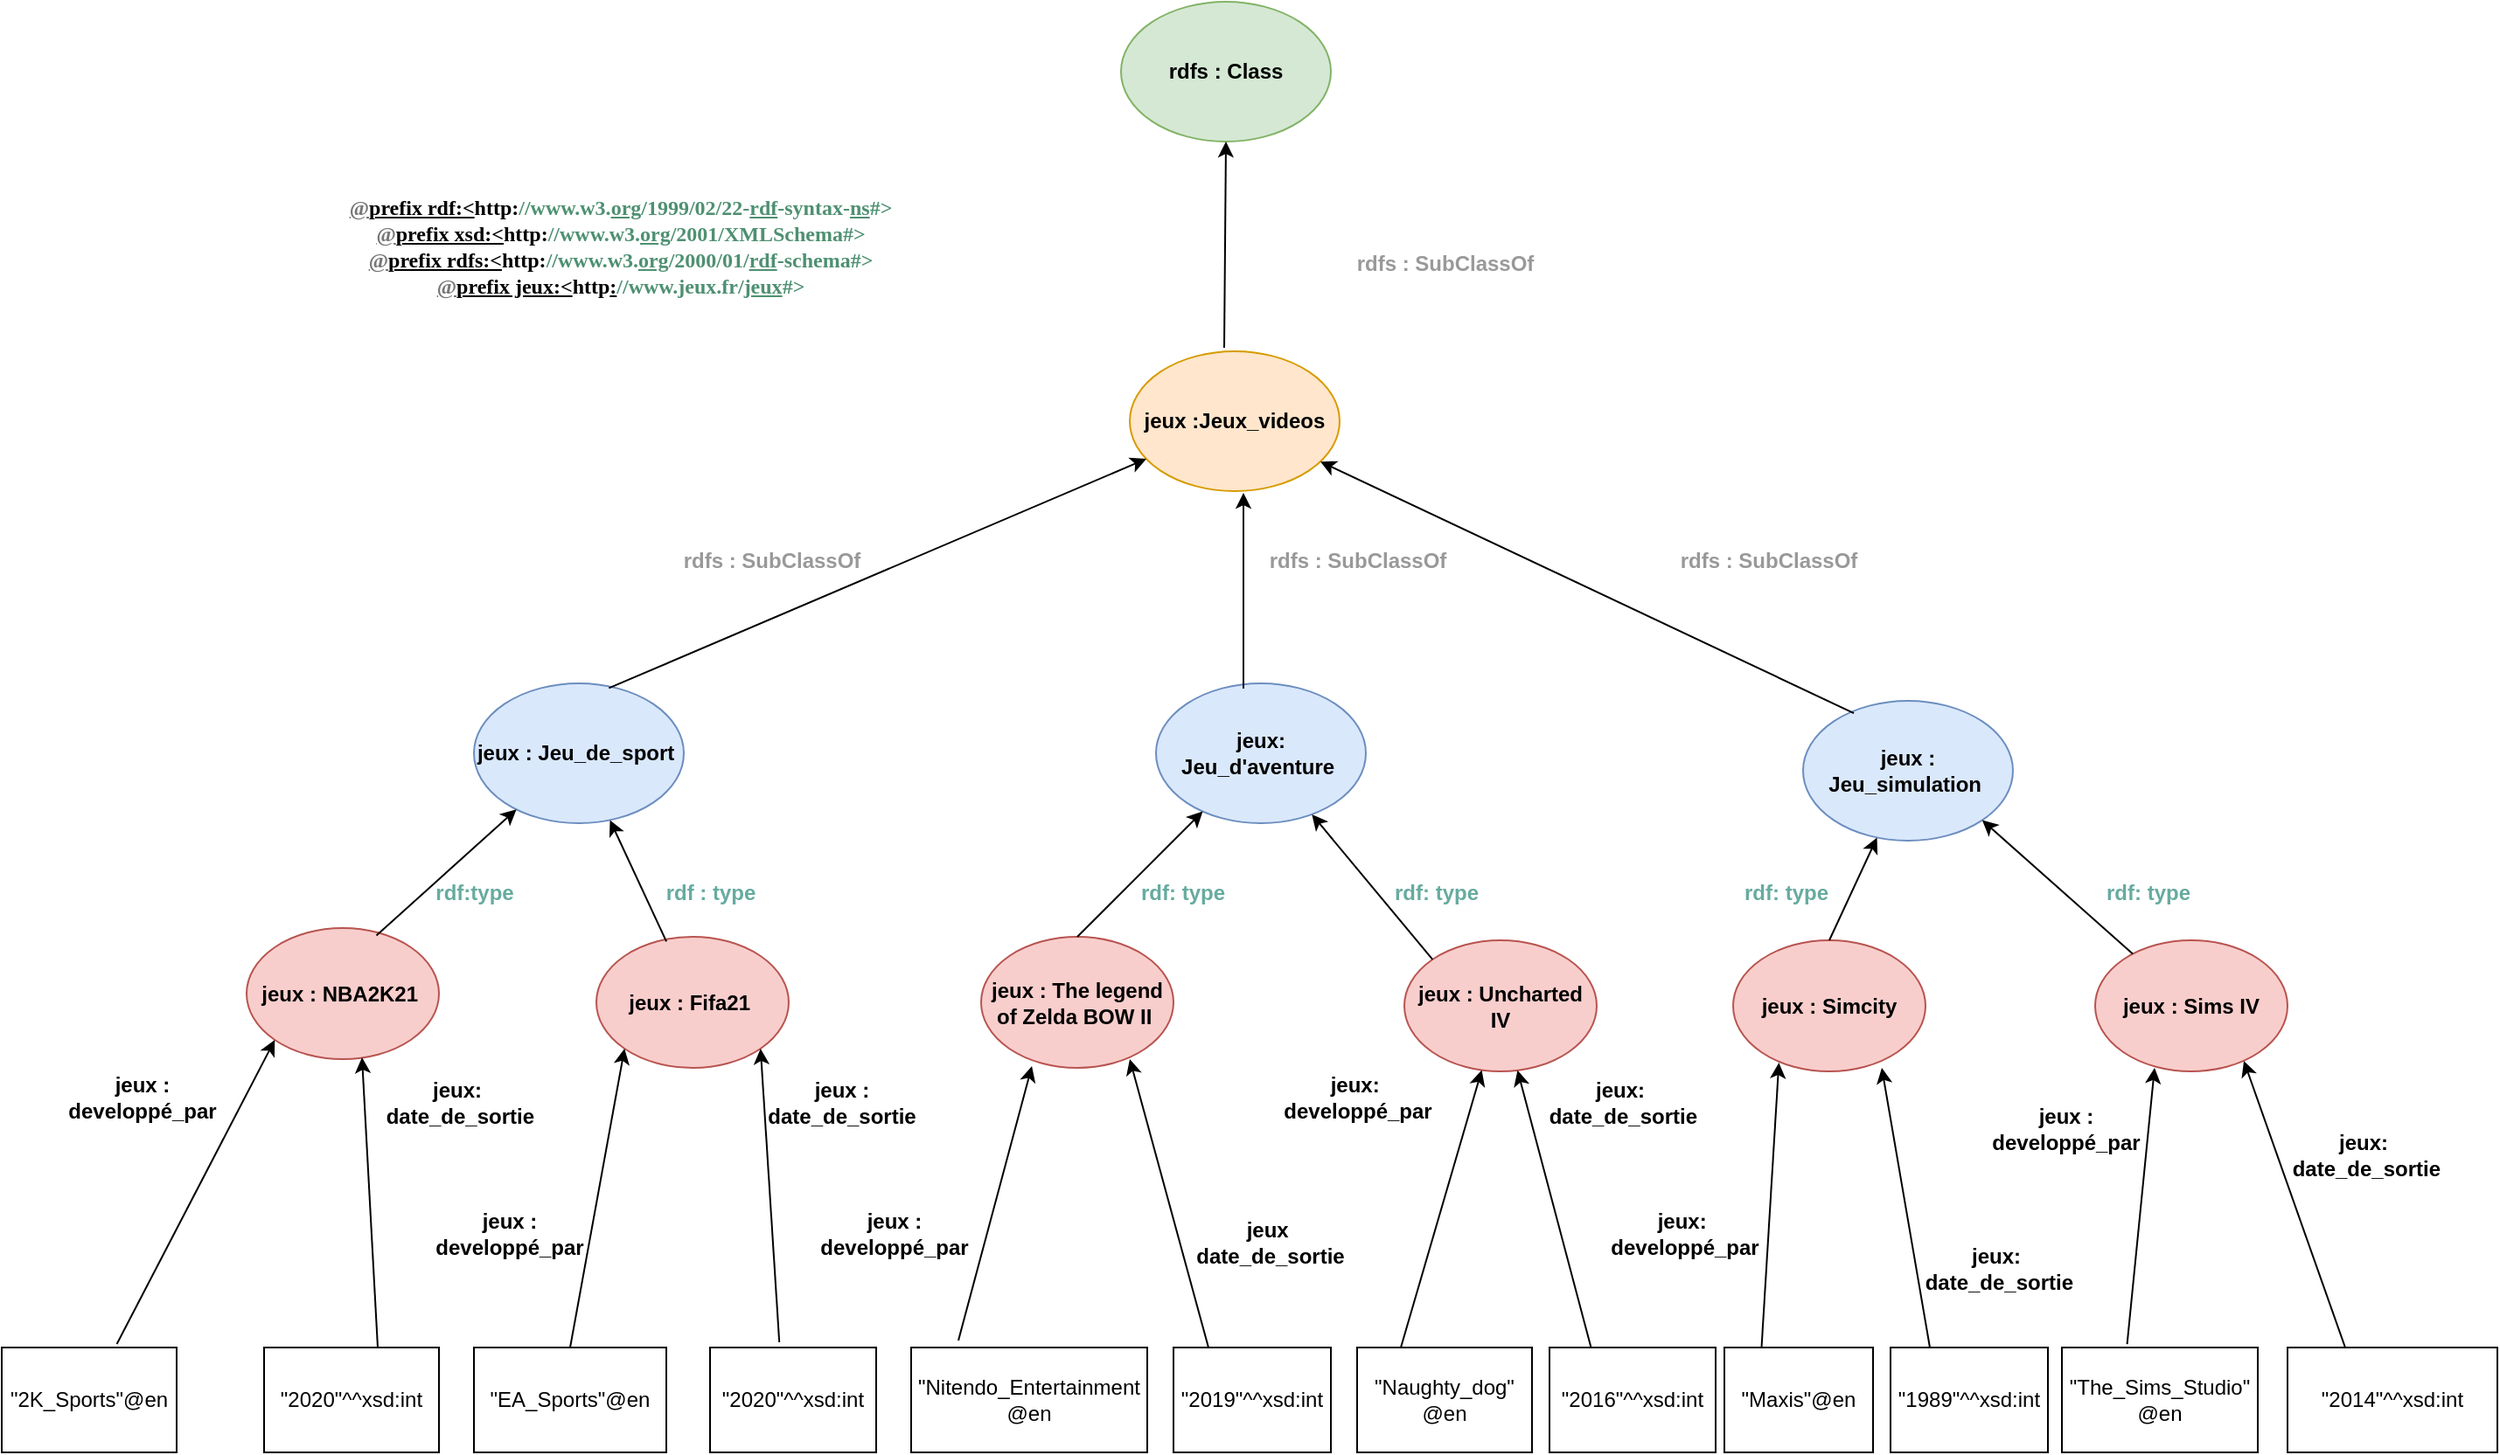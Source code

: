 <mxfile version="14.6.13" type="github" pages="4">
  <diagram name="Page-4" id="IaVsQ_I_NTn_HTGFBcEa">
    <mxGraphModel dx="1853" dy="546" grid="1" gridSize="10" guides="1" tooltips="1" connect="1" arrows="1" fold="1" page="1" pageScale="1" pageWidth="827" pageHeight="1169" math="0" shadow="0">
      <root>
        <mxCell id="XKimcOklXVIXWpx2XFAj-0" />
        <mxCell id="XKimcOklXVIXWpx2XFAj-1" parent="XKimcOklXVIXWpx2XFAj-0" />
        <mxCell id="9_YAoL7U_0cYFC7Dks_t-0" value="&lt;b&gt;rdfs : Class&lt;/b&gt;" style="ellipse;whiteSpace=wrap;html=1;fillColor=#d5e8d4;strokeColor=#82b366;" parent="XKimcOklXVIXWpx2XFAj-1" vertex="1">
          <mxGeometry x="300" y="10" width="120" height="80" as="geometry" />
        </mxCell>
        <mxCell id="9_YAoL7U_0cYFC7Dks_t-1" value="&lt;b&gt;jeux : Jeu_de_sport&amp;nbsp;&lt;/b&gt;" style="ellipse;whiteSpace=wrap;html=1;fillColor=#dae8fc;strokeColor=#6c8ebf;" parent="XKimcOklXVIXWpx2XFAj-1" vertex="1">
          <mxGeometry x="-70" y="400" width="120" height="80" as="geometry" />
        </mxCell>
        <mxCell id="9_YAoL7U_0cYFC7Dks_t-2" value="&lt;b&gt;jeux&lt;/b&gt;&lt;b&gt;: Jeu_d&#39;aventure&amp;nbsp;&lt;/b&gt;" style="ellipse;whiteSpace=wrap;html=1;fillColor=#dae8fc;strokeColor=#6c8ebf;" parent="XKimcOklXVIXWpx2XFAj-1" vertex="1">
          <mxGeometry x="320" y="400" width="120" height="80" as="geometry" />
        </mxCell>
        <mxCell id="9_YAoL7U_0cYFC7Dks_t-3" value="&lt;b&gt;jeux&lt;/b&gt;&lt;b&gt;&amp;nbsp;: Jeu_simulation&amp;nbsp;&lt;/b&gt;" style="ellipse;whiteSpace=wrap;html=1;fillColor=#dae8fc;strokeColor=#6c8ebf;" parent="XKimcOklXVIXWpx2XFAj-1" vertex="1">
          <mxGeometry x="690" y="410" width="120" height="80" as="geometry" />
        </mxCell>
        <mxCell id="9_YAoL7U_0cYFC7Dks_t-4" value="&lt;b&gt;jeux&lt;/b&gt;&lt;b&gt;&amp;nbsp;: Sims IV&lt;/b&gt;" style="ellipse;whiteSpace=wrap;html=1;fillColor=#f8cecc;strokeColor=#b85450;" parent="XKimcOklXVIXWpx2XFAj-1" vertex="1">
          <mxGeometry x="857" y="547" width="110" height="75" as="geometry" />
        </mxCell>
        <mxCell id="9_YAoL7U_0cYFC7Dks_t-5" value="&lt;b&gt;jeux :Jeux_videos&lt;/b&gt;" style="ellipse;whiteSpace=wrap;html=1;fillColor=#ffe6cc;strokeColor=#d79b00;" parent="XKimcOklXVIXWpx2XFAj-1" vertex="1">
          <mxGeometry x="305" y="210" width="120" height="80" as="geometry" />
        </mxCell>
        <mxCell id="9_YAoL7U_0cYFC7Dks_t-6" value="" style="endArrow=classic;html=1;entryX=0.5;entryY=1;entryDx=0;entryDy=0;exitX=0.45;exitY=-0.025;exitDx=0;exitDy=0;exitPerimeter=0;" parent="XKimcOklXVIXWpx2XFAj-1" source="9_YAoL7U_0cYFC7Dks_t-5" target="9_YAoL7U_0cYFC7Dks_t-0" edge="1">
          <mxGeometry width="50" height="50" relative="1" as="geometry">
            <mxPoint x="369.5" y="220" as="sourcePoint" />
            <mxPoint x="369.5" y="150" as="targetPoint" />
          </mxGeometry>
        </mxCell>
        <mxCell id="9_YAoL7U_0cYFC7Dks_t-7" value="&lt;b&gt;&lt;font color=&quot;#999999&quot;&gt;rdfs : SubClassOf&lt;/font&gt;&lt;/b&gt;" style="text;html=1;align=center;verticalAlign=middle;resizable=0;points=[];autosize=1;" parent="XKimcOklXVIXWpx2XFAj-1" vertex="1">
          <mxGeometry x="425" y="150" width="120" height="20" as="geometry" />
        </mxCell>
        <mxCell id="9_YAoL7U_0cYFC7Dks_t-8" value="" style="endArrow=classic;html=1;" parent="XKimcOklXVIXWpx2XFAj-1" edge="1">
          <mxGeometry width="50" height="50" relative="1" as="geometry">
            <mxPoint x="370" y="403" as="sourcePoint" />
            <mxPoint x="370" y="291" as="targetPoint" />
          </mxGeometry>
        </mxCell>
        <mxCell id="9_YAoL7U_0cYFC7Dks_t-9" value="&lt;b&gt;&lt;font color=&quot;#999999&quot;&gt;rdfs : SubClassOf&lt;/font&gt;&lt;/b&gt;" style="text;html=1;align=center;verticalAlign=middle;resizable=0;points=[];autosize=1;" parent="XKimcOklXVIXWpx2XFAj-1" vertex="1">
          <mxGeometry x="375" y="320" width="120" height="20" as="geometry" />
        </mxCell>
        <mxCell id="9_YAoL7U_0cYFC7Dks_t-10" value="" style="endArrow=classic;html=1;exitX=0.643;exitY=0.034;exitDx=0;exitDy=0;exitPerimeter=0;" parent="XKimcOklXVIXWpx2XFAj-1" source="9_YAoL7U_0cYFC7Dks_t-1" target="9_YAoL7U_0cYFC7Dks_t-5" edge="1">
          <mxGeometry width="50" height="50" relative="1" as="geometry">
            <mxPoint x="120" y="411" as="sourcePoint" />
            <mxPoint x="120" y="300" as="targetPoint" />
          </mxGeometry>
        </mxCell>
        <mxCell id="9_YAoL7U_0cYFC7Dks_t-11" value="" style="endArrow=classic;html=1;exitX=0.242;exitY=0.088;exitDx=0;exitDy=0;exitPerimeter=0;" parent="XKimcOklXVIXWpx2XFAj-1" source="9_YAoL7U_0cYFC7Dks_t-3" target="9_YAoL7U_0cYFC7Dks_t-5" edge="1">
          <mxGeometry width="50" height="50" relative="1" as="geometry">
            <mxPoint x="659" y="411" as="sourcePoint" />
            <mxPoint x="659" y="300" as="targetPoint" />
          </mxGeometry>
        </mxCell>
        <mxCell id="9_YAoL7U_0cYFC7Dks_t-12" value="&lt;b&gt;&lt;font color=&quot;#999999&quot;&gt;rdfs : SubClassOf&lt;/font&gt;&lt;/b&gt;" style="text;html=1;align=center;verticalAlign=middle;resizable=0;points=[];autosize=1;" parent="XKimcOklXVIXWpx2XFAj-1" vertex="1">
          <mxGeometry x="610" y="320" width="120" height="20" as="geometry" />
        </mxCell>
        <mxCell id="9_YAoL7U_0cYFC7Dks_t-13" value="&lt;b&gt;&lt;font color=&quot;#999999&quot;&gt;rdfs : SubClassOf&lt;/font&gt;&lt;/b&gt;" style="text;html=1;align=center;verticalAlign=middle;resizable=0;points=[];autosize=1;" parent="XKimcOklXVIXWpx2XFAj-1" vertex="1">
          <mxGeometry x="40" y="320" width="120" height="20" as="geometry" />
        </mxCell>
        <mxCell id="9_YAoL7U_0cYFC7Dks_t-14" value="&lt;b&gt;jeux&lt;/b&gt;&lt;b&gt;&amp;nbsp;: Simcity&lt;/b&gt;" style="ellipse;whiteSpace=wrap;html=1;fillColor=#f8cecc;strokeColor=#b85450;" parent="XKimcOklXVIXWpx2XFAj-1" vertex="1">
          <mxGeometry x="650" y="547" width="110" height="75" as="geometry" />
        </mxCell>
        <mxCell id="9_YAoL7U_0cYFC7Dks_t-15" value="&lt;b&gt;jeux&lt;/b&gt;&lt;b&gt;&amp;nbsp;: Uncharted IV&lt;/b&gt;" style="ellipse;whiteSpace=wrap;html=1;fillColor=#f8cecc;strokeColor=#b85450;" parent="XKimcOklXVIXWpx2XFAj-1" vertex="1">
          <mxGeometry x="462" y="547" width="110" height="75" as="geometry" />
        </mxCell>
        <mxCell id="9_YAoL7U_0cYFC7Dks_t-16" value="&lt;b&gt;jeux&lt;/b&gt;&lt;b&gt;&amp;nbsp;: The legend of Zelda BOW II&amp;nbsp;&lt;/b&gt;" style="ellipse;whiteSpace=wrap;html=1;fillColor=#f8cecc;strokeColor=#b85450;" parent="XKimcOklXVIXWpx2XFAj-1" vertex="1">
          <mxGeometry x="220" y="545" width="110" height="75" as="geometry" />
        </mxCell>
        <mxCell id="9_YAoL7U_0cYFC7Dks_t-17" value="&lt;b&gt;jeux : NBA2K21&amp;nbsp;&lt;/b&gt;" style="ellipse;whiteSpace=wrap;html=1;fillColor=#f8cecc;strokeColor=#b85450;" parent="XKimcOklXVIXWpx2XFAj-1" vertex="1">
          <mxGeometry x="-200" y="540" width="110" height="75" as="geometry" />
        </mxCell>
        <mxCell id="9_YAoL7U_0cYFC7Dks_t-18" value="&lt;b&gt;jeux&lt;/b&gt;&lt;b&gt;&amp;nbsp;: Fifa21&amp;nbsp;&lt;/b&gt;" style="ellipse;whiteSpace=wrap;html=1;fillColor=#f8cecc;strokeColor=#b85450;" parent="XKimcOklXVIXWpx2XFAj-1" vertex="1">
          <mxGeometry y="545" width="110" height="75" as="geometry" />
        </mxCell>
        <mxCell id="9_YAoL7U_0cYFC7Dks_t-19" value="" style="endArrow=classic;html=1;exitX=0.364;exitY=0.036;exitDx=0;exitDy=0;exitPerimeter=0;" parent="XKimcOklXVIXWpx2XFAj-1" source="9_YAoL7U_0cYFC7Dks_t-18" target="9_YAoL7U_0cYFC7Dks_t-1" edge="1">
          <mxGeometry width="50" height="50" relative="1" as="geometry">
            <mxPoint x="199.5" y="551" as="sourcePoint" />
            <mxPoint x="199.5" y="440" as="targetPoint" />
          </mxGeometry>
        </mxCell>
        <mxCell id="9_YAoL7U_0cYFC7Dks_t-20" value="" style="endArrow=classic;html=1;exitX=0.675;exitY=0.057;exitDx=0;exitDy=0;exitPerimeter=0;" parent="XKimcOklXVIXWpx2XFAj-1" source="9_YAoL7U_0cYFC7Dks_t-17" target="9_YAoL7U_0cYFC7Dks_t-1" edge="1">
          <mxGeometry width="50" height="50" relative="1" as="geometry">
            <mxPoint x="30" y="550" as="sourcePoint" />
            <mxPoint x="30" y="439" as="targetPoint" />
          </mxGeometry>
        </mxCell>
        <mxCell id="9_YAoL7U_0cYFC7Dks_t-21" value="" style="endArrow=classic;html=1;exitX=0.5;exitY=0;exitDx=0;exitDy=0;" parent="XKimcOklXVIXWpx2XFAj-1" source="9_YAoL7U_0cYFC7Dks_t-16" target="9_YAoL7U_0cYFC7Dks_t-2" edge="1">
          <mxGeometry width="50" height="50" relative="1" as="geometry">
            <mxPoint x="340" y="550" as="sourcePoint" />
            <mxPoint x="340" y="439" as="targetPoint" />
          </mxGeometry>
        </mxCell>
        <mxCell id="9_YAoL7U_0cYFC7Dks_t-22" value="" style="endArrow=classic;html=1;exitX=0;exitY=0;exitDx=0;exitDy=0;" parent="XKimcOklXVIXWpx2XFAj-1" source="9_YAoL7U_0cYFC7Dks_t-15" target="9_YAoL7U_0cYFC7Dks_t-2" edge="1">
          <mxGeometry width="50" height="50" relative="1" as="geometry">
            <mxPoint x="514.5" y="547" as="sourcePoint" />
            <mxPoint x="514.5" y="436" as="targetPoint" />
          </mxGeometry>
        </mxCell>
        <mxCell id="9_YAoL7U_0cYFC7Dks_t-23" value="" style="endArrow=classic;html=1;exitX=0.5;exitY=0;exitDx=0;exitDy=0;" parent="XKimcOklXVIXWpx2XFAj-1" source="9_YAoL7U_0cYFC7Dks_t-14" target="9_YAoL7U_0cYFC7Dks_t-3" edge="1">
          <mxGeometry width="50" height="50" relative="1" as="geometry">
            <mxPoint x="680" y="547" as="sourcePoint" />
            <mxPoint x="680" y="436" as="targetPoint" />
          </mxGeometry>
        </mxCell>
        <mxCell id="9_YAoL7U_0cYFC7Dks_t-24" value="" style="endArrow=classic;html=1;entryX=1;entryY=1;entryDx=0;entryDy=0;" parent="XKimcOklXVIXWpx2XFAj-1" source="9_YAoL7U_0cYFC7Dks_t-4" target="9_YAoL7U_0cYFC7Dks_t-3" edge="1">
          <mxGeometry width="50" height="50" relative="1" as="geometry">
            <mxPoint x="874.5" y="547" as="sourcePoint" />
            <mxPoint x="874.5" y="436" as="targetPoint" />
          </mxGeometry>
        </mxCell>
        <mxCell id="9_YAoL7U_0cYFC7Dks_t-25" value="&lt;b&gt;&lt;font color=&quot;#67ab9f&quot;&gt;rdf:type&lt;/font&gt;&lt;/b&gt;" style="text;html=1;align=center;verticalAlign=middle;resizable=0;points=[];autosize=1;" parent="XKimcOklXVIXWpx2XFAj-1" vertex="1">
          <mxGeometry x="-100" y="510" width="60" height="20" as="geometry" />
        </mxCell>
        <mxCell id="9_YAoL7U_0cYFC7Dks_t-26" value="&lt;b&gt;&lt;font color=&quot;#67ab9f&quot;&gt;rdf : type&lt;/font&gt;&lt;/b&gt;" style="text;html=1;align=center;verticalAlign=middle;resizable=0;points=[];autosize=1;" parent="XKimcOklXVIXWpx2XFAj-1" vertex="1">
          <mxGeometry x="30" y="510" width="70" height="20" as="geometry" />
        </mxCell>
        <mxCell id="9_YAoL7U_0cYFC7Dks_t-27" value="&lt;b&gt;&lt;font color=&quot;#67ab9f&quot;&gt;rdf: type&lt;/font&gt;&lt;/b&gt;" style="text;html=1;align=center;verticalAlign=middle;resizable=0;points=[];autosize=1;" parent="XKimcOklXVIXWpx2XFAj-1" vertex="1">
          <mxGeometry x="305" y="510" width="60" height="20" as="geometry" />
        </mxCell>
        <mxCell id="9_YAoL7U_0cYFC7Dks_t-28" value="&lt;b&gt;&lt;font color=&quot;#67ab9f&quot;&gt;rdf: type&lt;/font&gt;&lt;/b&gt;" style="text;html=1;align=center;verticalAlign=middle;resizable=0;points=[];autosize=1;" parent="XKimcOklXVIXWpx2XFAj-1" vertex="1">
          <mxGeometry x="450" y="510" width="60" height="20" as="geometry" />
        </mxCell>
        <mxCell id="9_YAoL7U_0cYFC7Dks_t-29" value="&lt;b&gt;&lt;font color=&quot;#67ab9f&quot;&gt;rdf: type&lt;/font&gt;&lt;/b&gt;" style="text;html=1;align=center;verticalAlign=middle;resizable=0;points=[];autosize=1;" parent="XKimcOklXVIXWpx2XFAj-1" vertex="1">
          <mxGeometry x="650" y="510" width="60" height="20" as="geometry" />
        </mxCell>
        <mxCell id="9_YAoL7U_0cYFC7Dks_t-30" value="&lt;b&gt;&lt;font color=&quot;#67ab9f&quot;&gt;rdf: type&lt;/font&gt;&lt;/b&gt;" style="text;html=1;align=center;verticalAlign=middle;resizable=0;points=[];autosize=1;" parent="XKimcOklXVIXWpx2XFAj-1" vertex="1">
          <mxGeometry x="857" y="510" width="60" height="20" as="geometry" />
        </mxCell>
        <mxCell id="9_YAoL7U_0cYFC7Dks_t-31" value="" style="endArrow=classic;html=1;entryX=0;entryY=1;entryDx=0;entryDy=0;exitX=0.5;exitY=0;exitDx=0;exitDy=0;" parent="XKimcOklXVIXWpx2XFAj-1" source="brbeEl6IVoUtg3S3Q7GQ-1" target="9_YAoL7U_0cYFC7Dks_t-18" edge="1">
          <mxGeometry width="50" height="50" relative="1" as="geometry">
            <mxPoint x="70" y="770" as="sourcePoint" />
            <mxPoint x="149.999" y="639.801" as="targetPoint" />
          </mxGeometry>
        </mxCell>
        <mxCell id="9_YAoL7U_0cYFC7Dks_t-32" value="" style="endArrow=classic;html=1;exitX=0.417;exitY=-0.05;exitDx=0;exitDy=0;exitPerimeter=0;entryX=1;entryY=1;entryDx=0;entryDy=0;" parent="XKimcOklXVIXWpx2XFAj-1" source="brbeEl6IVoUtg3S3Q7GQ-2" target="9_YAoL7U_0cYFC7Dks_t-18" edge="1">
          <mxGeometry width="50" height="50" relative="1" as="geometry">
            <mxPoint x="200" y="760" as="sourcePoint" />
            <mxPoint x="170" y="622" as="targetPoint" />
          </mxGeometry>
        </mxCell>
        <mxCell id="9_YAoL7U_0cYFC7Dks_t-33" value="" style="endArrow=classic;html=1;" parent="XKimcOklXVIXWpx2XFAj-1" target="9_YAoL7U_0cYFC7Dks_t-15" edge="1">
          <mxGeometry width="50" height="50" relative="1" as="geometry">
            <mxPoint x="460" y="780" as="sourcePoint" />
            <mxPoint x="495.419" y="640.001" as="targetPoint" />
          </mxGeometry>
        </mxCell>
        <mxCell id="9_YAoL7U_0cYFC7Dks_t-34" value="" style="endArrow=classic;html=1;exitX=0.25;exitY=0;exitDx=0;exitDy=0;" parent="XKimcOklXVIXWpx2XFAj-1" source="brbeEl6IVoUtg3S3Q7GQ-6" target="9_YAoL7U_0cYFC7Dks_t-15" edge="1">
          <mxGeometry width="50" height="50" relative="1" as="geometry">
            <mxPoint x="570" y="770" as="sourcePoint" />
            <mxPoint x="675.419" y="639.801" as="targetPoint" />
          </mxGeometry>
        </mxCell>
        <mxCell id="9_YAoL7U_0cYFC7Dks_t-35" value="" style="endArrow=classic;html=1;entryX=0.309;entryY=0.973;entryDx=0;entryDy=0;entryPerimeter=0;exitX=0.333;exitY=-0.033;exitDx=0;exitDy=0;exitPerimeter=0;" parent="XKimcOklXVIXWpx2XFAj-1" source="brbeEl6IVoUtg3S3Q7GQ-9" target="9_YAoL7U_0cYFC7Dks_t-4" edge="1">
          <mxGeometry width="50" height="50" relative="1" as="geometry">
            <mxPoint x="891" y="770" as="sourcePoint" />
            <mxPoint x="855.419" y="639.801" as="targetPoint" />
          </mxGeometry>
        </mxCell>
        <mxCell id="9_YAoL7U_0cYFC7Dks_t-36" value="" style="endArrow=classic;html=1;entryX=0.773;entryY=0.92;entryDx=0;entryDy=0;entryPerimeter=0;" parent="XKimcOklXVIXWpx2XFAj-1" target="9_YAoL7U_0cYFC7Dks_t-4" edge="1">
          <mxGeometry width="50" height="50" relative="1" as="geometry">
            <mxPoint x="1000" y="780" as="sourcePoint" />
            <mxPoint x="1035.419" y="639.801" as="targetPoint" />
          </mxGeometry>
        </mxCell>
        <mxCell id="9_YAoL7U_0cYFC7Dks_t-37" value="&lt;b&gt;jeux :&lt;br&gt;&lt;/b&gt;&lt;b&gt;developpé_par&lt;/b&gt;" style="text;html=1;align=center;verticalAlign=middle;resizable=0;points=[];autosize=1;" parent="XKimcOklXVIXWpx2XFAj-1" vertex="1">
          <mxGeometry x="-100" y="700" width="100" height="30" as="geometry" />
        </mxCell>
        <mxCell id="9_YAoL7U_0cYFC7Dks_t-38" value="&lt;b&gt;jeux&lt;/b&gt;&lt;b&gt;&amp;nbsp;:&lt;br&gt;date_de_sortie&lt;/b&gt;" style="text;html=1;align=center;verticalAlign=middle;resizable=0;points=[];autosize=1;" parent="XKimcOklXVIXWpx2XFAj-1" vertex="1">
          <mxGeometry x="90" y="625" width="100" height="30" as="geometry" />
        </mxCell>
        <mxCell id="9_YAoL7U_0cYFC7Dks_t-39" value="&lt;b&gt;jeux:&amp;nbsp;&lt;br&gt;&lt;/b&gt;&lt;b&gt;developpé_par&lt;/b&gt;" style="text;html=1;align=center;verticalAlign=middle;resizable=0;points=[];autosize=1;" parent="XKimcOklXVIXWpx2XFAj-1" vertex="1">
          <mxGeometry x="385" y="622" width="100" height="30" as="geometry" />
        </mxCell>
        <mxCell id="9_YAoL7U_0cYFC7Dks_t-40" value="&lt;b&gt;jeux:&lt;br&gt;&lt;/b&gt;&lt;b&gt;&amp;nbsp;date_de_sortie&lt;/b&gt;" style="text;html=1;align=center;verticalAlign=middle;resizable=0;points=[];autosize=1;" parent="XKimcOklXVIXWpx2XFAj-1" vertex="1">
          <mxGeometry x="535" y="625" width="100" height="30" as="geometry" />
        </mxCell>
        <mxCell id="9_YAoL7U_0cYFC7Dks_t-41" value="&lt;b&gt;jeux :&lt;br&gt;&lt;/b&gt;&lt;b&gt;developpé_par&lt;/b&gt;" style="text;html=1;align=center;verticalAlign=middle;resizable=0;points=[];autosize=1;" parent="XKimcOklXVIXWpx2XFAj-1" vertex="1">
          <mxGeometry x="790" y="640" width="100" height="30" as="geometry" />
        </mxCell>
        <mxCell id="9_YAoL7U_0cYFC7Dks_t-42" value="&lt;b&gt;jeux:&lt;br&gt;&amp;nbsp;date_de_sortie&lt;/b&gt;" style="text;html=1;align=center;verticalAlign=middle;resizable=0;points=[];autosize=1;" parent="XKimcOklXVIXWpx2XFAj-1" vertex="1">
          <mxGeometry x="960" y="655" width="100" height="30" as="geometry" />
        </mxCell>
        <mxCell id="SZfuHBTTBqdHDdmUAga8-0" value="" style="endArrow=classic;html=1;entryX=0;entryY=1;entryDx=0;entryDy=0;exitX=0.658;exitY=-0.033;exitDx=0;exitDy=0;exitPerimeter=0;" parent="XKimcOklXVIXWpx2XFAj-1" source="bK2pAkuldqt8bViHMGU9-4" target="9_YAoL7U_0cYFC7Dks_t-17" edge="1">
          <mxGeometry width="50" height="50" relative="1" as="geometry">
            <mxPoint x="-180" y="780" as="sourcePoint" />
            <mxPoint x="-98.403" y="620.003" as="targetPoint" />
            <Array as="points" />
          </mxGeometry>
        </mxCell>
        <mxCell id="SZfuHBTTBqdHDdmUAga8-1" value="" style="endArrow=classic;html=1;exitX=0.65;exitY=0;exitDx=0;exitDy=0;exitPerimeter=0;entryX=0.6;entryY=0.987;entryDx=0;entryDy=0;entryPerimeter=0;" parent="XKimcOklXVIXWpx2XFAj-1" source="brbeEl6IVoUtg3S3Q7GQ-0" target="9_YAoL7U_0cYFC7Dks_t-17" edge="1">
          <mxGeometry width="50" height="50" relative="1" as="geometry">
            <mxPoint x="-20" y="780" as="sourcePoint" />
            <mxPoint x="-40" y="622" as="targetPoint" />
          </mxGeometry>
        </mxCell>
        <mxCell id="SZfuHBTTBqdHDdmUAga8-2" value="&lt;b&gt;jeux :&lt;br&gt;developpé_par&lt;/b&gt;" style="text;html=1;align=center;verticalAlign=middle;resizable=0;points=[];autosize=1;" parent="XKimcOklXVIXWpx2XFAj-1" vertex="1">
          <mxGeometry x="-310" y="622" width="100" height="30" as="geometry" />
        </mxCell>
        <mxCell id="SZfuHBTTBqdHDdmUAga8-6" value="" style="endArrow=classic;html=1;entryX=0.264;entryY=0.987;entryDx=0;entryDy=0;exitX=0.2;exitY=-0.067;exitDx=0;exitDy=0;exitPerimeter=0;entryPerimeter=0;" parent="XKimcOklXVIXWpx2XFAj-1" source="brbeEl6IVoUtg3S3Q7GQ-3" target="9_YAoL7U_0cYFC7Dks_t-16" edge="1">
          <mxGeometry width="50" height="50" relative="1" as="geometry">
            <mxPoint x="300" y="770" as="sourcePoint" />
            <mxPoint x="309.997" y="620.003" as="targetPoint" />
          </mxGeometry>
        </mxCell>
        <mxCell id="SZfuHBTTBqdHDdmUAga8-7" value="" style="endArrow=classic;html=1;entryX=0;entryY=1;entryDx=0;entryDy=0;" parent="XKimcOklXVIXWpx2XFAj-1" edge="1">
          <mxGeometry width="50" height="50" relative="1" as="geometry">
            <mxPoint x="350" y="780" as="sourcePoint" />
            <mxPoint x="304.997" y="615.003" as="targetPoint" />
          </mxGeometry>
        </mxCell>
        <mxCell id="SZfuHBTTBqdHDdmUAga8-8" value="" style="endArrow=classic;html=1;entryX=0;entryY=1;entryDx=0;entryDy=0;exitX=0.25;exitY=0;exitDx=0;exitDy=0;" parent="XKimcOklXVIXWpx2XFAj-1" source="brbeEl6IVoUtg3S3Q7GQ-7" edge="1">
          <mxGeometry width="50" height="50" relative="1" as="geometry">
            <mxPoint x="650" y="760" as="sourcePoint" />
            <mxPoint x="676.177" y="617.033" as="targetPoint" />
          </mxGeometry>
        </mxCell>
        <mxCell id="SZfuHBTTBqdHDdmUAga8-9" value="" style="endArrow=classic;html=1;exitX=0.25;exitY=0;exitDx=0;exitDy=0;" parent="XKimcOklXVIXWpx2XFAj-1" source="brbeEl6IVoUtg3S3Q7GQ-8" edge="1">
          <mxGeometry width="50" height="50" relative="1" as="geometry">
            <mxPoint x="765" y="770" as="sourcePoint" />
            <mxPoint x="735" y="620" as="targetPoint" />
          </mxGeometry>
        </mxCell>
        <mxCell id="SZfuHBTTBqdHDdmUAga8-10" value="&lt;b&gt;jeux:&lt;br&gt;&lt;/b&gt;&lt;b&gt;&amp;nbsp;date_de_sortie&lt;/b&gt;" style="text;html=1;align=center;verticalAlign=middle;resizable=0;points=[];autosize=1;" parent="XKimcOklXVIXWpx2XFAj-1" vertex="1">
          <mxGeometry x="-130" y="625" width="100" height="30" as="geometry" />
        </mxCell>
        <mxCell id="bK2pAkuldqt8bViHMGU9-0" value="&lt;b&gt;jeux :&lt;br&gt;&lt;/b&gt;&lt;b&gt;developpé_par&lt;/b&gt;" style="text;html=1;align=center;verticalAlign=middle;resizable=0;points=[];autosize=1;" parent="XKimcOklXVIXWpx2XFAj-1" vertex="1">
          <mxGeometry x="120" y="700" width="100" height="30" as="geometry" />
        </mxCell>
        <mxCell id="bK2pAkuldqt8bViHMGU9-1" value="&lt;b&gt;jeux&lt;/b&gt;&lt;b&gt;&amp;nbsp;&lt;br&gt;date_de_sortie&lt;/b&gt;" style="text;html=1;align=center;verticalAlign=middle;resizable=0;points=[];autosize=1;" parent="XKimcOklXVIXWpx2XFAj-1" vertex="1">
          <mxGeometry x="335" y="705" width="100" height="30" as="geometry" />
        </mxCell>
        <mxCell id="bK2pAkuldqt8bViHMGU9-2" value="&lt;b&gt;jeux:&amp;nbsp;&lt;br&gt;&lt;/b&gt;&lt;b&gt;developpé_par&lt;/b&gt;" style="text;html=1;align=center;verticalAlign=middle;resizable=0;points=[];autosize=1;" parent="XKimcOklXVIXWpx2XFAj-1" vertex="1">
          <mxGeometry x="572" y="700" width="100" height="30" as="geometry" />
        </mxCell>
        <mxCell id="bK2pAkuldqt8bViHMGU9-3" value="&lt;b&gt;jeux:&lt;br&gt;&lt;/b&gt;&lt;b&gt;&amp;nbsp;date_de_sortie&lt;/b&gt;" style="text;html=1;align=center;verticalAlign=middle;resizable=0;points=[];autosize=1;" parent="XKimcOklXVIXWpx2XFAj-1" vertex="1">
          <mxGeometry x="750" y="720" width="100" height="30" as="geometry" />
        </mxCell>
        <mxCell id="bK2pAkuldqt8bViHMGU9-4" value="&quot;2K_Sports&quot;@en" style="rounded=0;whiteSpace=wrap;html=1;" parent="XKimcOklXVIXWpx2XFAj-1" vertex="1">
          <mxGeometry x="-340" y="780" width="100" height="60" as="geometry" />
        </mxCell>
        <mxCell id="brbeEl6IVoUtg3S3Q7GQ-0" value="&quot;2020&quot;^^xsd:int" style="rounded=0;whiteSpace=wrap;html=1;" parent="XKimcOklXVIXWpx2XFAj-1" vertex="1">
          <mxGeometry x="-190" y="780" width="100" height="60" as="geometry" />
        </mxCell>
        <mxCell id="brbeEl6IVoUtg3S3Q7GQ-1" value="&quot;EA_Sports&quot;@en" style="rounded=0;whiteSpace=wrap;html=1;" parent="XKimcOklXVIXWpx2XFAj-1" vertex="1">
          <mxGeometry x="-70" y="780" width="110" height="60" as="geometry" />
        </mxCell>
        <mxCell id="brbeEl6IVoUtg3S3Q7GQ-2" value="&quot;2020&quot;^^xsd:int" style="rounded=0;whiteSpace=wrap;html=1;" parent="XKimcOklXVIXWpx2XFAj-1" vertex="1">
          <mxGeometry x="65" y="780" width="95" height="60" as="geometry" />
        </mxCell>
        <mxCell id="brbeEl6IVoUtg3S3Q7GQ-3" value="&quot;Nitendo_Entertainment&lt;br&gt;@en" style="rounded=0;whiteSpace=wrap;html=1;" parent="XKimcOklXVIXWpx2XFAj-1" vertex="1">
          <mxGeometry x="180" y="780" width="135" height="60" as="geometry" />
        </mxCell>
        <mxCell id="brbeEl6IVoUtg3S3Q7GQ-4" value="&quot;2019&quot;^^xsd:int" style="rounded=0;whiteSpace=wrap;html=1;" parent="XKimcOklXVIXWpx2XFAj-1" vertex="1">
          <mxGeometry x="330" y="780" width="90" height="60" as="geometry" />
        </mxCell>
        <mxCell id="brbeEl6IVoUtg3S3Q7GQ-5" value="&quot;Naughty_dog&quot; &lt;br&gt;@en" style="rounded=0;whiteSpace=wrap;html=1;" parent="XKimcOklXVIXWpx2XFAj-1" vertex="1">
          <mxGeometry x="435" y="780" width="100" height="60" as="geometry" />
        </mxCell>
        <mxCell id="brbeEl6IVoUtg3S3Q7GQ-6" value="&quot;2016&quot;^^xsd:int" style="rounded=0;whiteSpace=wrap;html=1;" parent="XKimcOklXVIXWpx2XFAj-1" vertex="1">
          <mxGeometry x="545" y="780" width="95" height="60" as="geometry" />
        </mxCell>
        <mxCell id="brbeEl6IVoUtg3S3Q7GQ-7" value="&quot;Maxis&quot;@en" style="rounded=0;whiteSpace=wrap;html=1;" parent="XKimcOklXVIXWpx2XFAj-1" vertex="1">
          <mxGeometry x="645" y="780" width="85" height="60" as="geometry" />
        </mxCell>
        <mxCell id="brbeEl6IVoUtg3S3Q7GQ-8" value="&quot;1989&quot;^^xsd:int" style="rounded=0;whiteSpace=wrap;html=1;" parent="XKimcOklXVIXWpx2XFAj-1" vertex="1">
          <mxGeometry x="740" y="780" width="90" height="60" as="geometry" />
        </mxCell>
        <mxCell id="brbeEl6IVoUtg3S3Q7GQ-9" value="&quot;The_Sims_Studio&quot;&lt;br&gt;@en" style="rounded=0;whiteSpace=wrap;html=1;" parent="XKimcOklXVIXWpx2XFAj-1" vertex="1">
          <mxGeometry x="838" y="780" width="112" height="60" as="geometry" />
        </mxCell>
        <mxCell id="brbeEl6IVoUtg3S3Q7GQ-10" value="&quot;2014&quot;^^xsd:int" style="rounded=0;whiteSpace=wrap;html=1;" parent="XKimcOklXVIXWpx2XFAj-1" vertex="1">
          <mxGeometry x="967" y="780" width="120" height="60" as="geometry" />
        </mxCell>
        <mxCell id="brbeEl6IVoUtg3S3Q7GQ-13" value="&lt;p style=&quot;margin: 0px ; font-stretch: normal ; line-height: normal ; font-family: &amp;#34;menlo&amp;#34; ; color: rgb(78 , 144 , 114)&quot;&gt;&lt;b&gt;&lt;span style=&quot;text-decoration: underline ; color: #777777&quot;&gt;@&lt;/span&gt;&lt;span style=&quot;text-decoration: underline ; color: #000000&quot;&gt;prefix rdf:&amp;lt;&lt;/span&gt;&lt;span style=&quot;color: #000000&quot;&gt;http:&lt;/span&gt;//www.w3.&lt;span style=&quot;text-decoration: underline&quot;&gt;org&lt;/span&gt;/1999/02/22-&lt;span style=&quot;text-decoration: underline&quot;&gt;rdf&lt;/span&gt;-syntax-&lt;span style=&quot;text-decoration: underline&quot;&gt;ns&lt;/span&gt;#&amp;gt;&amp;nbsp;&lt;/b&gt;&lt;/p&gt;&lt;p style=&quot;margin: 0px ; font-stretch: normal ; line-height: normal ; font-family: &amp;#34;menlo&amp;#34; ; color: rgb(78 , 144 , 114)&quot;&gt;&lt;b&gt;&lt;span style=&quot;text-decoration: underline ; color: rgb(119 , 119 , 119)&quot;&gt;@&lt;/span&gt;&lt;span style=&quot;text-decoration: underline ; color: rgb(0 , 0 , 0)&quot;&gt;prefix xsd:&amp;lt;&lt;/span&gt;&lt;span style=&quot;color: rgb(0 , 0 , 0)&quot;&gt;http:&lt;/span&gt;//www.w3.&lt;span style=&quot;text-decoration: underline&quot;&gt;org&lt;/span&gt;/2001/XMLSchema#&amp;gt;&amp;nbsp;&lt;/b&gt;&lt;/p&gt;&lt;p style=&quot;margin: 0px ; font-stretch: normal ; line-height: normal ; font-family: &amp;#34;menlo&amp;#34; ; color: rgb(78 , 144 , 114)&quot;&gt;&lt;b&gt;&lt;span style=&quot;text-decoration: underline ; color: #777777&quot;&gt;@&lt;/span&gt;&lt;span style=&quot;text-decoration: underline ; color: #000000&quot;&gt;prefix rdfs:&amp;lt;&lt;/span&gt;&lt;span style=&quot;color: #000000&quot;&gt;http:&lt;/span&gt;//www.w3.&lt;span style=&quot;text-decoration: underline&quot;&gt;org&lt;/span&gt;/2000/01/&lt;span style=&quot;text-decoration: underline&quot;&gt;rdf&lt;/span&gt;-schema#&amp;gt;&amp;nbsp;&lt;/b&gt;&lt;/p&gt;&lt;p style=&quot;margin: 0px ; font-stretch: normal ; line-height: normal ; font-family: &amp;#34;menlo&amp;#34; ; color: rgb(78 , 144 , 114)&quot;&gt;&lt;b&gt;&lt;span style=&quot;text-decoration: underline ; color: #777777&quot;&gt;@&lt;/span&gt;&lt;span style=&quot;text-decoration: underline ; color: #000000&quot;&gt;prefix jeux:&amp;lt;&lt;/span&gt;&lt;span style=&quot;color: #000000&quot;&gt;http&lt;/span&gt;&lt;span style=&quot;text-decoration: underline ; color: #000000&quot;&gt;:&lt;/span&gt;//www.jeux.fr/&lt;span style=&quot;text-decoration: underline&quot;&gt;jeux&lt;/span&gt;#&amp;gt;&amp;nbsp;&lt;/b&gt;&lt;/p&gt;" style="text;html=1;align=center;verticalAlign=middle;resizable=0;points=[];autosize=1;" parent="XKimcOklXVIXWpx2XFAj-1" vertex="1">
          <mxGeometry x="-200" y="120" width="430" height="60" as="geometry" />
        </mxCell>
      </root>
    </mxGraphModel>
  </diagram>
  <diagram id="vlnLuWl3Vnjt3KbFseHF" name="Page-3">
    <mxGraphModel dx="3364" dy="910" grid="1" gridSize="10" guides="1" tooltips="1" connect="1" arrows="1" fold="1" page="1" pageScale="1" pageWidth="827" pageHeight="1169" math="0" shadow="0">
      <root>
        <mxCell id="C6R63PBGMa6tpTrgzs1n-0" />
        <mxCell id="C6R63PBGMa6tpTrgzs1n-1" parent="C6R63PBGMa6tpTrgzs1n-0" />
        <mxCell id="AXxpOQXNzuFp9G2y0jri-1" value="rdfs:Class" style="ellipse;whiteSpace=wrap;html=1;fillColor=#f8cecc;strokeColor=#b85450;" parent="C6R63PBGMa6tpTrgzs1n-1" vertex="1">
          <mxGeometry x="130" y="160" width="120" height="60" as="geometry" />
        </mxCell>
        <mxCell id="AXxpOQXNzuFp9G2y0jri-2" style="orthogonalLoop=1;jettySize=auto;html=1;entryX=0.5;entryY=0;entryDx=0;entryDy=0;endArrow=none;endFill=0;startArrow=classic;startFill=1;rounded=0;" parent="C6R63PBGMa6tpTrgzs1n-1" source="AXxpOQXNzuFp9G2y0jri-5" target="AXxpOQXNzuFp9G2y0jri-8" edge="1">
          <mxGeometry relative="1" as="geometry" />
        </mxCell>
        <mxCell id="AXxpOQXNzuFp9G2y0jri-87" style="edgeStyle=none;rounded=0;orthogonalLoop=1;jettySize=auto;html=1;entryX=0.5;entryY=1;entryDx=0;entryDy=0;startArrow=none;startFill=0;endArrow=classic;endFill=1;" parent="C6R63PBGMa6tpTrgzs1n-1" source="AXxpOQXNzuFp9G2y0jri-5" target="AXxpOQXNzuFp9G2y0jri-1" edge="1">
          <mxGeometry relative="1" as="geometry" />
        </mxCell>
        <mxCell id="AXxpOQXNzuFp9G2y0jri-5" value="jeux_video:Jeu_video" style="ellipse;whiteSpace=wrap;html=1;fillColor=#dae8fc;strokeColor=#6c8ebf;" parent="C6R63PBGMa6tpTrgzs1n-1" vertex="1">
          <mxGeometry x="130" y="280" width="120" height="60" as="geometry" />
        </mxCell>
        <mxCell id="AXxpOQXNzuFp9G2y0jri-6" value="rdfs:subClassOf" style="text;html=1;align=center;verticalAlign=middle;resizable=0;points=[];autosize=1;" parent="C6R63PBGMa6tpTrgzs1n-1" vertex="1">
          <mxGeometry x="200" y="240" width="100" height="20" as="geometry" />
        </mxCell>
        <mxCell id="AXxpOQXNzuFp9G2y0jri-7" style="rounded=0;orthogonalLoop=1;jettySize=auto;html=1;entryX=0.5;entryY=0;entryDx=0;entryDy=0;startArrow=classic;startFill=1;endArrow=none;endFill=0;" parent="C6R63PBGMa6tpTrgzs1n-1" source="AXxpOQXNzuFp9G2y0jri-8" target="AXxpOQXNzuFp9G2y0jri-14" edge="1">
          <mxGeometry relative="1" as="geometry" />
        </mxCell>
        <mxCell id="AXxpOQXNzuFp9G2y0jri-8" value="jeux_video:Jeux_de_sport" style="ellipse;whiteSpace=wrap;html=1;fillColor=#fff2cc;strokeColor=#d6b656;" parent="C6R63PBGMa6tpTrgzs1n-1" vertex="1">
          <mxGeometry x="-474" y="430" width="120" height="60" as="geometry" />
        </mxCell>
        <mxCell id="AXxpOQXNzuFp9G2y0jri-9" value="rdfs:subClassOf" style="text;html=1;align=center;verticalAlign=middle;resizable=0;points=[];autosize=1;" parent="C6R63PBGMa6tpTrgzs1n-1" vertex="1">
          <mxGeometry x="-128" y="330" width="100" height="20" as="geometry" />
        </mxCell>
        <mxCell id="AXxpOQXNzuFp9G2y0jri-10" style="rounded=0;orthogonalLoop=1;jettySize=auto;html=1;entryX=0.567;entryY=0.02;entryDx=0;entryDy=0;entryPerimeter=0;startArrow=none;startFill=0;endArrow=classic;endFill=1;" parent="C6R63PBGMa6tpTrgzs1n-1" source="AXxpOQXNzuFp9G2y0jri-12" target="AXxpOQXNzuFp9G2y0jri-17" edge="1">
          <mxGeometry relative="1" as="geometry" />
        </mxCell>
        <mxCell id="AXxpOQXNzuFp9G2y0jri-11" style="edgeStyle=orthogonalEdgeStyle;rounded=0;orthogonalLoop=1;jettySize=auto;html=1;entryX=0;entryY=0.5;entryDx=0;entryDy=0;startArrow=classic;startFill=1;endArrow=classic;endFill=1;" parent="C6R63PBGMa6tpTrgzs1n-1" source="AXxpOQXNzuFp9G2y0jri-12" target="AXxpOQXNzuFp9G2y0jri-21" edge="1">
          <mxGeometry relative="1" as="geometry" />
        </mxCell>
        <mxCell id="AXxpOQXNzuFp9G2y0jri-12" value="jeux_video:Fifa21" style="ellipse;whiteSpace=wrap;html=1;" parent="C6R63PBGMa6tpTrgzs1n-1" vertex="1">
          <mxGeometry x="-340" y="675" width="120" height="60" as="geometry" />
        </mxCell>
        <mxCell id="AXxpOQXNzuFp9G2y0jri-13" value="rdf:type" style="text;html=1;align=center;verticalAlign=middle;resizable=0;points=[];autosize=1;" parent="C6R63PBGMa6tpTrgzs1n-1" vertex="1">
          <mxGeometry x="-250" y="615" width="60" height="20" as="geometry" />
        </mxCell>
        <mxCell id="AXxpOQXNzuFp9G2y0jri-14" value="jeux_video:Football" style="ellipse;whiteSpace=wrap;html=1;fillColor=#d5e8d4;strokeColor=#82b366;" parent="C6R63PBGMa6tpTrgzs1n-1" vertex="1">
          <mxGeometry x="-130" y="515" width="120" height="60" as="geometry" />
        </mxCell>
        <mxCell id="AXxpOQXNzuFp9G2y0jri-15" value="rdfs:subClassOf" style="text;html=1;align=center;verticalAlign=middle;resizable=0;points=[];autosize=1;" parent="C6R63PBGMa6tpTrgzs1n-1" vertex="1">
          <mxGeometry x="-240" y="470" width="100" height="20" as="geometry" />
        </mxCell>
        <mxCell id="AXxpOQXNzuFp9G2y0jri-16" value="&quot;EA_Sports&quot;@en" style="rounded=0;whiteSpace=wrap;html=1;" parent="C6R63PBGMa6tpTrgzs1n-1" vertex="1">
          <mxGeometry x="-413.5" y="862.5" width="120" height="50" as="geometry" />
        </mxCell>
        <mxCell id="AXxpOQXNzuFp9G2y0jri-17" value="&quot;2020&quot;^^xsd:int" style="rounded=0;whiteSpace=wrap;html=1;" parent="C6R63PBGMa6tpTrgzs1n-1" vertex="1">
          <mxGeometry x="-260" y="862.5" width="120" height="50" as="geometry" />
        </mxCell>
        <mxCell id="AXxpOQXNzuFp9G2y0jri-18" style="rounded=0;orthogonalLoop=1;jettySize=auto;html=1;startArrow=none;startFill=0;endArrow=classic;endFill=1;entryX=0.7;entryY=1;entryDx=0;entryDy=0;exitX=0.5;exitY=0;exitDx=0;exitDy=0;entryPerimeter=0;" parent="C6R63PBGMa6tpTrgzs1n-1" source="AXxpOQXNzuFp9G2y0jri-21" target="AXxpOQXNzuFp9G2y0jri-14" edge="1">
          <mxGeometry relative="1" as="geometry">
            <mxPoint x="150" y="640" as="targetPoint" />
          </mxGeometry>
        </mxCell>
        <mxCell id="AXxpOQXNzuFp9G2y0jri-19" style="rounded=0;orthogonalLoop=1;jettySize=auto;html=1;entryX=0.5;entryY=0;entryDx=0;entryDy=0;startArrow=none;startFill=0;endArrow=classic;endFill=1;" parent="C6R63PBGMa6tpTrgzs1n-1" source="AXxpOQXNzuFp9G2y0jri-21" target="AXxpOQXNzuFp9G2y0jri-23" edge="1">
          <mxGeometry relative="1" as="geometry" />
        </mxCell>
        <mxCell id="AXxpOQXNzuFp9G2y0jri-20" style="rounded=0;orthogonalLoop=1;jettySize=auto;html=1;entryX=0.567;entryY=0.02;entryDx=0;entryDy=0;entryPerimeter=0;startArrow=none;startFill=0;endArrow=classic;endFill=1;" parent="C6R63PBGMa6tpTrgzs1n-1" source="AXxpOQXNzuFp9G2y0jri-21" target="AXxpOQXNzuFp9G2y0jri-24" edge="1">
          <mxGeometry relative="1" as="geometry" />
        </mxCell>
        <mxCell id="AXxpOQXNzuFp9G2y0jri-21" value="jeux_video:Fifa20" style="ellipse;whiteSpace=wrap;html=1;" parent="C6R63PBGMa6tpTrgzs1n-1" vertex="1">
          <mxGeometry x="50" y="675" width="120" height="60" as="geometry" />
        </mxCell>
        <mxCell id="AXxpOQXNzuFp9G2y0jri-22" value="rdf:type" style="text;html=1;align=center;verticalAlign=middle;resizable=0;points=[];autosize=1;" parent="C6R63PBGMa6tpTrgzs1n-1" vertex="1">
          <mxGeometry x="40" y="615" width="60" height="20" as="geometry" />
        </mxCell>
        <mxCell id="AXxpOQXNzuFp9G2y0jri-23" value="&quot;EA_Sports&quot;@en" style="rounded=0;whiteSpace=wrap;html=1;" parent="C6R63PBGMa6tpTrgzs1n-1" vertex="1">
          <mxGeometry x="-30" y="865" width="120" height="50" as="geometry" />
        </mxCell>
        <mxCell id="AXxpOQXNzuFp9G2y0jri-24" value="&quot;2019&quot;^^xsd:int" style="rounded=0;whiteSpace=wrap;html=1;" parent="C6R63PBGMa6tpTrgzs1n-1" vertex="1">
          <mxGeometry x="130" y="865" width="120" height="50" as="geometry" />
        </mxCell>
        <mxCell id="AXxpOQXNzuFp9G2y0jri-25" value="jeux_video:developpe_par" style="text;html=1;align=center;verticalAlign=middle;resizable=0;points=[];autosize=1;" parent="C6R63PBGMa6tpTrgzs1n-1" vertex="1">
          <mxGeometry x="-70" y="780" width="160" height="20" as="geometry" />
        </mxCell>
        <mxCell id="AXxpOQXNzuFp9G2y0jri-26" value="jeux_video:meme_type_de_jeu_que" style="text;html=1;align=center;verticalAlign=middle;resizable=0;points=[];autosize=1;" parent="C6R63PBGMa6tpTrgzs1n-1" vertex="1">
          <mxGeometry x="-200" y="680" width="210" height="20" as="geometry" />
        </mxCell>
        <mxCell id="AXxpOQXNzuFp9G2y0jri-27" style="rounded=0;orthogonalLoop=1;jettySize=auto;html=1;exitX=0.686;exitY=0.972;exitDx=0;exitDy=0;entryX=0.5;entryY=0;entryDx=0;entryDy=0;strokeColor=#000000;endArrow=none;endFill=0;startArrow=classic;startFill=1;exitPerimeter=0;" parent="C6R63PBGMa6tpTrgzs1n-1" source="AXxpOQXNzuFp9G2y0jri-28" target="AXxpOQXNzuFp9G2y0jri-61" edge="1">
          <mxGeometry relative="1" as="geometry" />
        </mxCell>
        <mxCell id="AXxpOQXNzuFp9G2y0jri-88" style="edgeStyle=none;rounded=0;orthogonalLoop=1;jettySize=auto;html=1;entryX=0.964;entryY=0.694;entryDx=0;entryDy=0;entryPerimeter=0;startArrow=none;startFill=0;endArrow=classic;endFill=1;" parent="C6R63PBGMa6tpTrgzs1n-1" source="AXxpOQXNzuFp9G2y0jri-28" target="AXxpOQXNzuFp9G2y0jri-5" edge="1">
          <mxGeometry relative="1" as="geometry" />
        </mxCell>
        <mxCell id="AXxpOQXNzuFp9G2y0jri-28" value="jeux_video:Jeux_d_aventure" style="ellipse;whiteSpace=wrap;html=1;fillColor=#fff2cc;strokeColor=#d6b656;" parent="C6R63PBGMa6tpTrgzs1n-1" vertex="1">
          <mxGeometry x="600" y="420" width="120" height="60" as="geometry" />
        </mxCell>
        <mxCell id="AXxpOQXNzuFp9G2y0jri-29" value="rdfs:subClassOf" style="text;html=1;align=center;verticalAlign=middle;resizable=0;points=[];autosize=1;" parent="C6R63PBGMa6tpTrgzs1n-1" vertex="1">
          <mxGeometry x="414" y="350" width="100" height="20" as="geometry" />
        </mxCell>
        <mxCell id="AXxpOQXNzuFp9G2y0jri-30" style="rounded=0;orthogonalLoop=1;jettySize=auto;html=1;entryX=0.5;entryY=0;entryDx=0;entryDy=0;startArrow=none;startFill=0;endArrow=classic;endFill=1;" parent="C6R63PBGMa6tpTrgzs1n-1" source="AXxpOQXNzuFp9G2y0jri-33" target="AXxpOQXNzuFp9G2y0jri-35" edge="1">
          <mxGeometry relative="1" as="geometry" />
        </mxCell>
        <mxCell id="AXxpOQXNzuFp9G2y0jri-31" style="rounded=0;orthogonalLoop=1;jettySize=auto;html=1;entryX=0.567;entryY=0.02;entryDx=0;entryDy=0;entryPerimeter=0;startArrow=none;startFill=0;endArrow=classic;endFill=1;" parent="C6R63PBGMa6tpTrgzs1n-1" source="AXxpOQXNzuFp9G2y0jri-33" target="AXxpOQXNzuFp9G2y0jri-36" edge="1">
          <mxGeometry relative="1" as="geometry" />
        </mxCell>
        <mxCell id="AXxpOQXNzuFp9G2y0jri-32" style="rounded=0;orthogonalLoop=1;jettySize=auto;html=1;startArrow=none;startFill=0;endArrow=classic;endFill=1;exitX=0.5;exitY=0;exitDx=0;exitDy=0;" parent="C6R63PBGMa6tpTrgzs1n-1" source="AXxpOQXNzuFp9G2y0jri-33" target="AXxpOQXNzuFp9G2y0jri-28" edge="1">
          <mxGeometry relative="1" as="geometry" />
        </mxCell>
        <mxCell id="AXxpOQXNzuFp9G2y0jri-33" value="jeux_video:GTA_V" style="ellipse;whiteSpace=wrap;html=1;" parent="C6R63PBGMa6tpTrgzs1n-1" vertex="1">
          <mxGeometry x="400" y="675" width="120" height="60" as="geometry" />
        </mxCell>
        <mxCell id="AXxpOQXNzuFp9G2y0jri-34" value="rdf:type" style="text;html=1;align=center;verticalAlign=middle;resizable=0;points=[];autosize=1;" parent="C6R63PBGMa6tpTrgzs1n-1" vertex="1">
          <mxGeometry x="440" y="615" width="60" height="20" as="geometry" />
        </mxCell>
        <mxCell id="AXxpOQXNzuFp9G2y0jri-35" value="&quot;Rockstar_Games&quot;@en" style="rounded=0;whiteSpace=wrap;html=1;" parent="C6R63PBGMa6tpTrgzs1n-1" vertex="1">
          <mxGeometry x="325" y="860" width="120" height="50" as="geometry" />
        </mxCell>
        <mxCell id="AXxpOQXNzuFp9G2y0jri-36" value="&quot;2013&quot;^^xsd:int" style="rounded=0;whiteSpace=wrap;html=1;" parent="C6R63PBGMa6tpTrgzs1n-1" vertex="1">
          <mxGeometry x="470" y="862.5" width="120" height="50" as="geometry" />
        </mxCell>
        <mxCell id="AXxpOQXNzuFp9G2y0jri-37" value="jeux_video:developpe_par" style="text;html=1;align=center;verticalAlign=middle;resizable=0;points=[];autosize=1;" parent="C6R63PBGMa6tpTrgzs1n-1" vertex="1">
          <mxGeometry x="300" y="820" width="160" height="20" as="geometry" />
        </mxCell>
        <mxCell id="AXxpOQXNzuFp9G2y0jri-38" style="rounded=0;orthogonalLoop=1;jettySize=auto;html=1;entryX=0;entryY=0.5;entryDx=0;entryDy=0;startArrow=none;startFill=0;endArrow=classic;endFill=1;exitX=0.5;exitY=0;exitDx=0;exitDy=0;" parent="C6R63PBGMa6tpTrgzs1n-1" source="AXxpOQXNzuFp9G2y0jri-39" target="AXxpOQXNzuFp9G2y0jri-8" edge="1">
          <mxGeometry relative="1" as="geometry" />
        </mxCell>
        <mxCell id="AXxpOQXNzuFp9G2y0jri-39" value="jeux_video:Basketball" style="ellipse;whiteSpace=wrap;html=1;fillColor=#d5e8d4;strokeColor=#82b366;" parent="C6R63PBGMa6tpTrgzs1n-1" vertex="1">
          <mxGeometry x="-820" y="525" width="120" height="60" as="geometry" />
        </mxCell>
        <mxCell id="AXxpOQXNzuFp9G2y0jri-40" value="rdfs:subClassOf" style="text;html=1;align=center;verticalAlign=middle;resizable=0;points=[];autosize=1;" parent="C6R63PBGMa6tpTrgzs1n-1" vertex="1">
          <mxGeometry x="-710" y="470" width="100" height="20" as="geometry" />
        </mxCell>
        <mxCell id="AXxpOQXNzuFp9G2y0jri-41" style="rounded=0;orthogonalLoop=1;jettySize=auto;html=1;entryX=0.5;entryY=0;entryDx=0;entryDy=0;startArrow=none;startFill=0;endArrow=classic;endFill=1;" parent="C6R63PBGMa6tpTrgzs1n-1" source="AXxpOQXNzuFp9G2y0jri-43" target="AXxpOQXNzuFp9G2y0jri-46" edge="1">
          <mxGeometry relative="1" as="geometry" />
        </mxCell>
        <mxCell id="AXxpOQXNzuFp9G2y0jri-42" style="rounded=0;orthogonalLoop=1;jettySize=auto;html=1;entryX=0.644;entryY=0.972;entryDx=0;entryDy=0;startArrow=none;startFill=0;endArrow=classic;endFill=1;entryPerimeter=0;" parent="C6R63PBGMa6tpTrgzs1n-1" source="AXxpOQXNzuFp9G2y0jri-43" target="AXxpOQXNzuFp9G2y0jri-39" edge="1">
          <mxGeometry relative="1" as="geometry" />
        </mxCell>
        <mxCell id="AXxpOQXNzuFp9G2y0jri-43" value="jeux_video:Nba2k21" style="ellipse;whiteSpace=wrap;html=1;" parent="C6R63PBGMa6tpTrgzs1n-1" vertex="1">
          <mxGeometry x="-640" y="675" width="120" height="60" as="geometry" />
        </mxCell>
        <mxCell id="AXxpOQXNzuFp9G2y0jri-44" value="&quot;2k_Games&quot;@en" style="rounded=0;whiteSpace=wrap;html=1;" parent="C6R63PBGMa6tpTrgzs1n-1" vertex="1">
          <mxGeometry x="-740" y="862.5" width="120" height="50" as="geometry" />
        </mxCell>
        <mxCell id="AXxpOQXNzuFp9G2y0jri-45" value="jeux_video:developpe_par" style="text;html=1;align=center;verticalAlign=middle;resizable=0;points=[];autosize=1;" parent="C6R63PBGMa6tpTrgzs1n-1" vertex="1">
          <mxGeometry x="-770" y="785" width="160" height="20" as="geometry" />
        </mxCell>
        <mxCell id="AXxpOQXNzuFp9G2y0jri-46" value="&quot;2020&quot;^^xsd:int" style="rounded=0;whiteSpace=wrap;html=1;" parent="C6R63PBGMa6tpTrgzs1n-1" vertex="1">
          <mxGeometry x="-570" y="862.5" width="120" height="50" as="geometry" />
        </mxCell>
        <mxCell id="AXxpOQXNzuFp9G2y0jri-47" value="rdf:type" style="text;html=1;align=center;verticalAlign=middle;resizable=0;points=[];autosize=1;" parent="C6R63PBGMa6tpTrgzs1n-1" vertex="1">
          <mxGeometry x="-570" y="610" width="60" height="20" as="geometry" />
        </mxCell>
        <mxCell id="AXxpOQXNzuFp9G2y0jri-48" style="rounded=0;orthogonalLoop=1;jettySize=auto;html=1;entryX=0.5;entryY=0;entryDx=0;entryDy=0;startArrow=none;startFill=0;endArrow=classic;endFill=1;exitX=0.311;exitY=0.972;exitDx=0;exitDy=0;exitPerimeter=0;" parent="C6R63PBGMa6tpTrgzs1n-1" source="AXxpOQXNzuFp9G2y0jri-52" target="AXxpOQXNzuFp9G2y0jri-53" edge="1">
          <mxGeometry relative="1" as="geometry" />
        </mxCell>
        <mxCell id="AXxpOQXNzuFp9G2y0jri-49" style="rounded=0;orthogonalLoop=1;jettySize=auto;html=1;entryX=0.5;entryY=0;entryDx=0;entryDy=0;startArrow=none;startFill=0;endArrow=classic;endFill=1;exitX=0.672;exitY=1;exitDx=0;exitDy=0;exitPerimeter=0;" parent="C6R63PBGMa6tpTrgzs1n-1" source="AXxpOQXNzuFp9G2y0jri-52" target="AXxpOQXNzuFp9G2y0jri-54" edge="1">
          <mxGeometry relative="1" as="geometry" />
        </mxCell>
        <mxCell id="AXxpOQXNzuFp9G2y0jri-50" style="rounded=0;orthogonalLoop=1;jettySize=auto;html=1;entryX=0.311;entryY=0.972;entryDx=0;entryDy=0;startArrow=none;startFill=0;endArrow=classic;endFill=1;entryPerimeter=0;" parent="C6R63PBGMa6tpTrgzs1n-1" source="AXxpOQXNzuFp9G2y0jri-52" target="AXxpOQXNzuFp9G2y0jri-39" edge="1">
          <mxGeometry relative="1" as="geometry" />
        </mxCell>
        <mxCell id="AXxpOQXNzuFp9G2y0jri-51" style="edgeStyle=orthogonalEdgeStyle;rounded=0;orthogonalLoop=1;jettySize=auto;html=1;entryX=0;entryY=0.5;entryDx=0;entryDy=0;startArrow=classic;startFill=1;endArrow=classic;endFill=1;exitX=1;exitY=0.5;exitDx=0;exitDy=0;" parent="C6R63PBGMa6tpTrgzs1n-1" source="AXxpOQXNzuFp9G2y0jri-52" target="AXxpOQXNzuFp9G2y0jri-43" edge="1">
          <mxGeometry relative="1" as="geometry">
            <Array as="points">
              <mxPoint x="-680" y="705" />
              <mxPoint x="-680" y="705" />
            </Array>
          </mxGeometry>
        </mxCell>
        <mxCell id="AXxpOQXNzuFp9G2y0jri-52" value="jeux_video:Nba2k20" style="ellipse;whiteSpace=wrap;html=1;" parent="C6R63PBGMa6tpTrgzs1n-1" vertex="1">
          <mxGeometry x="-1030" y="675" width="120" height="60" as="geometry" />
        </mxCell>
        <mxCell id="AXxpOQXNzuFp9G2y0jri-53" value="&quot;2k_Games&quot;@en" style="rounded=0;whiteSpace=wrap;html=1;" parent="C6R63PBGMa6tpTrgzs1n-1" vertex="1">
          <mxGeometry x="-1120" y="865" width="120" height="50" as="geometry" />
        </mxCell>
        <mxCell id="AXxpOQXNzuFp9G2y0jri-54" value="&quot;2019&quot;^^xsd:int" style="rounded=0;whiteSpace=wrap;html=1;" parent="C6R63PBGMa6tpTrgzs1n-1" vertex="1">
          <mxGeometry x="-970" y="865" width="120" height="50" as="geometry" />
        </mxCell>
        <mxCell id="AXxpOQXNzuFp9G2y0jri-55" value="jeux_video:annee_de_sortie" style="text;html=1;align=center;verticalAlign=middle;resizable=0;points=[];autosize=1;" parent="C6R63PBGMa6tpTrgzs1n-1" vertex="1">
          <mxGeometry x="-995" y="765" width="170" height="20" as="geometry" />
        </mxCell>
        <mxCell id="AXxpOQXNzuFp9G2y0jri-56" value="rdf:type" style="text;html=1;align=center;verticalAlign=middle;resizable=0;points=[];autosize=1;" parent="C6R63PBGMa6tpTrgzs1n-1" vertex="1">
          <mxGeometry x="-930" y="610" width="60" height="20" as="geometry" />
        </mxCell>
        <mxCell id="AXxpOQXNzuFp9G2y0jri-57" value="jeux_video:developpe_par" style="text;html=1;align=center;verticalAlign=middle;resizable=0;points=[];autosize=1;" parent="C6R63PBGMa6tpTrgzs1n-1" vertex="1">
          <mxGeometry x="-1190" y="765" width="160" height="20" as="geometry" />
        </mxCell>
        <mxCell id="AXxpOQXNzuFp9G2y0jri-58" value="jeux_video:meme_type_de_jeu_que" style="text;html=1;align=center;verticalAlign=middle;resizable=0;points=[];autosize=1;" parent="C6R63PBGMa6tpTrgzs1n-1" vertex="1">
          <mxGeometry x="-890" y="680" width="210" height="20" as="geometry" />
        </mxCell>
        <mxCell id="AXxpOQXNzuFp9G2y0jri-59" style="rounded=0;orthogonalLoop=1;jettySize=auto;html=1;entryX=0.5;entryY=0;entryDx=0;entryDy=0;startArrow=none;startFill=0;endArrow=classic;endFill=1;" parent="C6R63PBGMa6tpTrgzs1n-1" source="AXxpOQXNzuFp9G2y0jri-61" target="AXxpOQXNzuFp9G2y0jri-63" edge="1">
          <mxGeometry relative="1" as="geometry" />
        </mxCell>
        <mxCell id="AXxpOQXNzuFp9G2y0jri-60" style="rounded=0;orthogonalLoop=1;jettySize=auto;html=1;entryX=0.567;entryY=0.02;entryDx=0;entryDy=0;entryPerimeter=0;startArrow=none;startFill=0;endArrow=classic;endFill=1;" parent="C6R63PBGMa6tpTrgzs1n-1" source="AXxpOQXNzuFp9G2y0jri-61" target="AXxpOQXNzuFp9G2y0jri-64" edge="1">
          <mxGeometry relative="1" as="geometry" />
        </mxCell>
        <mxCell id="AXxpOQXNzuFp9G2y0jri-61" value="jeux_video:Uncharted_IV" style="ellipse;whiteSpace=wrap;html=1;" parent="C6R63PBGMa6tpTrgzs1n-1" vertex="1">
          <mxGeometry x="730" y="670" width="150" height="60" as="geometry" />
        </mxCell>
        <mxCell id="AXxpOQXNzuFp9G2y0jri-62" value="rdf:type" style="text;html=1;align=center;verticalAlign=middle;resizable=0;points=[];autosize=1;" parent="C6R63PBGMa6tpTrgzs1n-1" vertex="1">
          <mxGeometry x="810" y="630" width="60" height="20" as="geometry" />
        </mxCell>
        <mxCell id="AXxpOQXNzuFp9G2y0jri-63" value="&quot;Naughty_Dog&quot;@en" style="rounded=0;whiteSpace=wrap;html=1;" parent="C6R63PBGMa6tpTrgzs1n-1" vertex="1">
          <mxGeometry x="670" y="860" width="120" height="50" as="geometry" />
        </mxCell>
        <mxCell id="AXxpOQXNzuFp9G2y0jri-64" value="&quot;2016&quot;^^xsd:int" style="rounded=0;whiteSpace=wrap;html=1;" parent="C6R63PBGMa6tpTrgzs1n-1" vertex="1">
          <mxGeometry x="820" y="860" width="120" height="50" as="geometry" />
        </mxCell>
        <mxCell id="AXxpOQXNzuFp9G2y0jri-65" value="jeux_video:developpe_par" style="text;html=1;align=center;verticalAlign=middle;resizable=0;points=[];autosize=1;" parent="C6R63PBGMa6tpTrgzs1n-1" vertex="1">
          <mxGeometry x="610" y="760" width="160" height="20" as="geometry" />
        </mxCell>
        <mxCell id="AXxpOQXNzuFp9G2y0jri-76" value="jeux_video:annee_de_sortie" style="text;html=1;align=center;verticalAlign=middle;resizable=0;points=[];autosize=1;" parent="C6R63PBGMa6tpTrgzs1n-1" vertex="1">
          <mxGeometry x="490" y="820" width="170" height="20" as="geometry" />
        </mxCell>
        <mxCell id="AXxpOQXNzuFp9G2y0jri-77" value="jeux_video:annee_de_sortie" style="text;html=1;align=center;verticalAlign=middle;resizable=0;points=[];autosize=1;" parent="C6R63PBGMa6tpTrgzs1n-1" vertex="1">
          <mxGeometry x="850" y="760" width="170" height="20" as="geometry" />
        </mxCell>
        <mxCell id="AXxpOQXNzuFp9G2y0jri-78" value="jeux_video:annee_de_sortie" style="text;html=1;align=center;verticalAlign=middle;resizable=0;points=[];autosize=1;" parent="C6R63PBGMa6tpTrgzs1n-1" vertex="1">
          <mxGeometry x="105" y="780" width="170" height="20" as="geometry" />
        </mxCell>
        <mxCell id="AXxpOQXNzuFp9G2y0jri-79" value="jeux_video:annee_de_sortie" style="text;html=1;align=center;verticalAlign=middle;resizable=0;points=[];autosize=1;" parent="C6R63PBGMa6tpTrgzs1n-1" vertex="1">
          <mxGeometry x="-250" y="820" width="170" height="20" as="geometry" />
        </mxCell>
        <mxCell id="AXxpOQXNzuFp9G2y0jri-80" value="jeux_video:annee_de_sortie" style="text;html=1;align=center;verticalAlign=middle;resizable=0;points=[];autosize=1;" parent="C6R63PBGMa6tpTrgzs1n-1" vertex="1">
          <mxGeometry x="-595" y="780" width="170" height="20" as="geometry" />
        </mxCell>
        <mxCell id="AXxpOQXNzuFp9G2y0jri-82" style="rounded=0;orthogonalLoop=1;jettySize=auto;html=1;entryX=0.5;entryY=0;entryDx=0;entryDy=0;startArrow=none;startFill=0;endArrow=classic;endFill=1;exitX=0.311;exitY=1;exitDx=0;exitDy=0;exitPerimeter=0;" parent="C6R63PBGMa6tpTrgzs1n-1" source="AXxpOQXNzuFp9G2y0jri-43" target="AXxpOQXNzuFp9G2y0jri-44" edge="1">
          <mxGeometry relative="1" as="geometry">
            <mxPoint x="-622.426" y="726.213" as="sourcePoint" />
            <mxPoint x="-720" y="775" as="targetPoint" />
          </mxGeometry>
        </mxCell>
        <mxCell id="AXxpOQXNzuFp9G2y0jri-83" style="rounded=0;orthogonalLoop=1;jettySize=auto;html=1;startArrow=none;startFill=0;endArrow=classic;endFill=1;entryX=0.311;entryY=0.972;entryDx=0;entryDy=0;entryPerimeter=0;" parent="C6R63PBGMa6tpTrgzs1n-1" target="AXxpOQXNzuFp9G2y0jri-14" edge="1">
          <mxGeometry relative="1" as="geometry">
            <mxPoint x="-160" y="550" as="targetPoint" />
            <mxPoint x="-250" y="679.019" as="sourcePoint" />
          </mxGeometry>
        </mxCell>
        <mxCell id="AXxpOQXNzuFp9G2y0jri-84" value="jeux_video:developpe_par" style="text;html=1;align=center;verticalAlign=middle;resizable=0;points=[];autosize=1;" parent="C6R63PBGMa6tpTrgzs1n-1" vertex="1">
          <mxGeometry x="-425" y="820" width="160" height="20" as="geometry" />
        </mxCell>
        <mxCell id="AXxpOQXNzuFp9G2y0jri-85" style="rounded=0;orthogonalLoop=1;jettySize=auto;html=1;startArrow=none;startFill=0;endArrow=classic;endFill=1;" parent="C6R63PBGMa6tpTrgzs1n-1" edge="1">
          <mxGeometry relative="1" as="geometry">
            <mxPoint x="-303" y="730" as="sourcePoint" />
            <mxPoint x="-350" y="860" as="targetPoint" />
          </mxGeometry>
        </mxCell>
        <mxCell id="AXxpOQXNzuFp9G2y0jri-86" value="&lt;p style=&quot;margin: 0px ; font-stretch: normal ; line-height: normal ; font-family: &amp;#34;menlo&amp;#34; ; color: rgb(78 , 144 , 114) ; font-size: 24px&quot;&gt;&lt;b&gt;&lt;font style=&quot;font-size: 24px&quot;&gt;&lt;span style=&quot;text-decoration: underline ; color: rgb(119 , 119 , 119)&quot;&gt;@&lt;/span&gt;&lt;span style=&quot;text-decoration: underline ; color: rgb(0 , 0 , 0)&quot;&gt;prefix rdf:&amp;lt;&lt;/span&gt;&lt;span style=&quot;color: rgb(0 , 0 , 0)&quot;&gt;http:&lt;/span&gt;//www.w3.&lt;span style=&quot;text-decoration: underline&quot;&gt;org&lt;/span&gt;/1999/02/22-&lt;span style=&quot;text-decoration: underline&quot;&gt;rdf&lt;/span&gt;-syntax-&lt;span style=&quot;text-decoration: underline&quot;&gt;ns&lt;/span&gt;#&amp;gt;&amp;nbsp;&lt;/font&gt;&lt;/b&gt;&lt;/p&gt;&lt;p style=&quot;margin: 0px ; font-stretch: normal ; line-height: normal ; font-family: &amp;#34;menlo&amp;#34; ; color: rgb(78 , 144 , 114) ; font-size: 24px&quot;&gt;&lt;b&gt;&lt;font style=&quot;font-size: 24px&quot;&gt;&lt;span style=&quot;text-decoration: underline ; color: rgb(119 , 119 , 119)&quot;&gt;@&lt;/span&gt;&lt;span style=&quot;text-decoration: underline ; color: rgb(0 , 0 , 0)&quot;&gt;prefix xsd:&amp;lt;&lt;/span&gt;&lt;span style=&quot;color: rgb(0 , 0 , 0)&quot;&gt;http:&lt;/span&gt;//www.w3.&lt;span style=&quot;text-decoration: underline&quot;&gt;org&lt;/span&gt;/2001/XMLSchema#&amp;gt;&amp;nbsp;&lt;/font&gt;&lt;/b&gt;&lt;/p&gt;&lt;p style=&quot;margin: 0px ; font-stretch: normal ; line-height: normal ; font-family: &amp;#34;menlo&amp;#34; ; color: rgb(78 , 144 , 114) ; font-size: 24px&quot;&gt;&lt;b&gt;&lt;font style=&quot;font-size: 24px&quot;&gt;&lt;span style=&quot;text-decoration: underline ; color: #777777&quot;&gt;@&lt;/span&gt;&lt;span style=&quot;text-decoration: underline ; color: #000000&quot;&gt;prefix rdfs:&amp;lt;&lt;/span&gt;&lt;span style=&quot;color: #000000&quot;&gt;http:&lt;/span&gt;//www.w3.&lt;span style=&quot;text-decoration: underline&quot;&gt;org&lt;/span&gt;/2000/01/&lt;span style=&quot;text-decoration: underline&quot;&gt;rdf&lt;/span&gt;-schema#&amp;gt;&amp;nbsp;&lt;/font&gt;&lt;/b&gt;&lt;/p&gt;&lt;p style=&quot;margin: 0px ; font-stretch: normal ; line-height: normal&quot;&gt;&lt;font&gt;&lt;span style=&quot;color: rgb(119 , 119 , 119) ; font-family: &amp;#34;menlo&amp;#34; ; font-size: 24px ; font-weight: bold ; text-decoration: underline&quot;&gt;@&lt;/span&gt;&lt;span style=&quot;color: rgb(0 , 0 , 0) ; font-family: &amp;#34;menlo&amp;#34; ; font-size: 24px ; font-weight: bold ; text-decoration: underline&quot;&gt;prefix jeux_video:&amp;lt;&lt;/span&gt;&lt;span style=&quot;color: rgb(0 , 0 , 0) ; font-family: &amp;#34;menlo&amp;#34; ; font-size: 24px ; font-weight: bold&quot;&gt;http&lt;/span&gt;&lt;span style=&quot;color: rgb(0 , 0 , 0) ; font-family: &amp;#34;menlo&amp;#34; ; font-size: 24px ; font-weight: bold ; text-decoration: underline&quot;&gt;:&lt;/span&gt;&lt;b style=&quot;color: rgb(78 , 144 , 114) ; font-family: &amp;#34;menlo&amp;#34; ; font-size: 24px&quot;&gt;//&lt;/b&gt;&lt;font color=&quot;#4e9072&quot; face=&quot;menlo&quot;&gt;&lt;span style=&quot;font-size: 24px&quot;&gt;&lt;b&gt;/www.ex.fr&lt;/b&gt;&lt;/span&gt;&lt;/font&gt;&lt;b style=&quot;color: rgb(78 , 144 , 114) ; font-family: &amp;#34;menlo&amp;#34; ; font-size: 24px&quot;&gt;/&lt;/b&gt;&lt;span style=&quot;color: rgb(78 , 144 , 114) ; font-family: &amp;#34;menlo&amp;#34; ; font-size: 24px ; font-weight: bold ; text-decoration: underline&quot;&gt;jeux_video&lt;/span&gt;&lt;b style=&quot;color: rgb(78 , 144 , 114) ; font-family: &amp;#34;menlo&amp;#34; ; font-size: 24px&quot;&gt;#&amp;gt;&amp;nbsp;&lt;/b&gt;&lt;/font&gt;&lt;/p&gt;" style="text;html=1;align=center;verticalAlign=middle;resizable=0;points=[];autosize=1;labelBorderColor=none;" parent="C6R63PBGMa6tpTrgzs1n-1" vertex="1">
          <mxGeometry x="-668" y="63" width="640" height="110" as="geometry" />
        </mxCell>
      </root>
    </mxGraphModel>
  </diagram>
  <diagram id="TuxFSILWYqkpTfgRFBJD" name="Page-5">
    <mxGraphModel dx="3364" dy="910" grid="1" gridSize="10" guides="1" tooltips="1" connect="1" arrows="1" fold="1" page="1" pageScale="1" pageWidth="827" pageHeight="1169" math="0" shadow="0">
      <root>
        <mxCell id="wPTKJEdPMzPVCPXyaWyH-0" />
        <mxCell id="wPTKJEdPMzPVCPXyaWyH-1" parent="wPTKJEdPMzPVCPXyaWyH-0" />
        <mxCell id="wPTKJEdPMzPVCPXyaWyH-2" value="&lt;b&gt;rdfs : Class&lt;/b&gt;" style="ellipse;whiteSpace=wrap;html=1;fillColor=#d5e8d4;strokeColor=#82b366;" parent="wPTKJEdPMzPVCPXyaWyH-1" vertex="1">
          <mxGeometry x="300" y="10" width="120" height="80" as="geometry" />
        </mxCell>
        <mxCell id="wPTKJEdPMzPVCPXyaWyH-3" value="&lt;b&gt;type_jeux_videos&lt;/b&gt;&lt;b&gt;&amp;nbsp;: Jeu_de_sport&amp;nbsp;&lt;/b&gt;" style="ellipse;whiteSpace=wrap;html=1;fillColor=#dae8fc;strokeColor=#6c8ebf;" parent="wPTKJEdPMzPVCPXyaWyH-1" vertex="1">
          <mxGeometry x="-300" y="390" width="120" height="80" as="geometry" />
        </mxCell>
        <mxCell id="wPTKJEdPMzPVCPXyaWyH-4" value="&lt;b&gt;type_jeux_videos&lt;/b&gt;&lt;b&gt;: Jeu_d&#39;aventure&amp;nbsp;&lt;/b&gt;" style="ellipse;whiteSpace=wrap;html=1;fillColor=#dae8fc;strokeColor=#6c8ebf;" parent="wPTKJEdPMzPVCPXyaWyH-1" vertex="1">
          <mxGeometry x="320" y="400" width="120" height="80" as="geometry" />
        </mxCell>
        <mxCell id="wPTKJEdPMzPVCPXyaWyH-5" value="&lt;b&gt;type_jeux_videos&lt;/b&gt;&lt;b&gt;&amp;nbsp;: Jeu_simulation&amp;nbsp;&lt;/b&gt;" style="ellipse;whiteSpace=wrap;html=1;fillColor=#dae8fc;strokeColor=#6c8ebf;" parent="wPTKJEdPMzPVCPXyaWyH-1" vertex="1">
          <mxGeometry x="1190" y="430" width="120" height="80" as="geometry" />
        </mxCell>
        <mxCell id="wPTKJEdPMzPVCPXyaWyH-6" value="&lt;b&gt;jeux&lt;/b&gt;&lt;b&gt;&amp;nbsp;: Football_Manager_2021&lt;/b&gt;" style="ellipse;whiteSpace=wrap;html=1;fillColor=#f8cecc;strokeColor=#b85450;" parent="wPTKJEdPMzPVCPXyaWyH-1" vertex="1">
          <mxGeometry x="1530" y="700" width="170" height="75" as="geometry" />
        </mxCell>
        <mxCell id="wPTKJEdPMzPVCPXyaWyH-7" value="&lt;b&gt;jeux :Jeux_videos&lt;/b&gt;" style="ellipse;whiteSpace=wrap;html=1;fillColor=#ffe6cc;strokeColor=#d79b00;" parent="wPTKJEdPMzPVCPXyaWyH-1" vertex="1">
          <mxGeometry x="305" y="210" width="120" height="80" as="geometry" />
        </mxCell>
        <mxCell id="wPTKJEdPMzPVCPXyaWyH-8" value="" style="endArrow=classic;html=1;entryX=0.5;entryY=1;entryDx=0;entryDy=0;exitX=0.45;exitY=-0.025;exitDx=0;exitDy=0;exitPerimeter=0;" parent="wPTKJEdPMzPVCPXyaWyH-1" source="wPTKJEdPMzPVCPXyaWyH-7" target="wPTKJEdPMzPVCPXyaWyH-2" edge="1">
          <mxGeometry width="50" height="50" relative="1" as="geometry">
            <mxPoint x="369.5" y="220" as="sourcePoint" />
            <mxPoint x="369.5" y="150" as="targetPoint" />
          </mxGeometry>
        </mxCell>
        <mxCell id="wPTKJEdPMzPVCPXyaWyH-9" value="&lt;b&gt;&lt;font color=&quot;#999999&quot;&gt;rdfs : SubClassOf&lt;/font&gt;&lt;/b&gt;" style="text;html=1;align=center;verticalAlign=middle;resizable=0;points=[];autosize=1;" parent="wPTKJEdPMzPVCPXyaWyH-1" vertex="1">
          <mxGeometry x="425" y="150" width="120" height="20" as="geometry" />
        </mxCell>
        <mxCell id="wPTKJEdPMzPVCPXyaWyH-10" value="" style="endArrow=classic;html=1;" parent="wPTKJEdPMzPVCPXyaWyH-1" edge="1">
          <mxGeometry width="50" height="50" relative="1" as="geometry">
            <mxPoint x="370" y="403" as="sourcePoint" />
            <mxPoint x="370" y="291" as="targetPoint" />
          </mxGeometry>
        </mxCell>
        <mxCell id="wPTKJEdPMzPVCPXyaWyH-11" value="&lt;b&gt;&lt;font color=&quot;#999999&quot;&gt;rdfs : SubClassOf&lt;/font&gt;&lt;/b&gt;" style="text;html=1;align=center;verticalAlign=middle;resizable=0;points=[];autosize=1;" parent="wPTKJEdPMzPVCPXyaWyH-1" vertex="1">
          <mxGeometry x="375" y="320" width="120" height="20" as="geometry" />
        </mxCell>
        <mxCell id="wPTKJEdPMzPVCPXyaWyH-12" value="" style="endArrow=classic;html=1;exitX=0.643;exitY=0.034;exitDx=0;exitDy=0;exitPerimeter=0;" parent="wPTKJEdPMzPVCPXyaWyH-1" source="wPTKJEdPMzPVCPXyaWyH-3" target="wPTKJEdPMzPVCPXyaWyH-7" edge="1">
          <mxGeometry width="50" height="50" relative="1" as="geometry">
            <mxPoint x="120" y="411" as="sourcePoint" />
            <mxPoint x="120" y="300" as="targetPoint" />
          </mxGeometry>
        </mxCell>
        <mxCell id="wPTKJEdPMzPVCPXyaWyH-13" value="" style="endArrow=classic;html=1;exitX=0.242;exitY=0.088;exitDx=0;exitDy=0;exitPerimeter=0;" parent="wPTKJEdPMzPVCPXyaWyH-1" source="wPTKJEdPMzPVCPXyaWyH-5" target="wPTKJEdPMzPVCPXyaWyH-7" edge="1">
          <mxGeometry width="50" height="50" relative="1" as="geometry">
            <mxPoint x="659" y="411" as="sourcePoint" />
            <mxPoint x="659" y="300" as="targetPoint" />
          </mxGeometry>
        </mxCell>
        <mxCell id="wPTKJEdPMzPVCPXyaWyH-14" value="&lt;b&gt;&lt;font color=&quot;#999999&quot;&gt;rdfs : SubClassOf&lt;/font&gt;&lt;/b&gt;" style="text;html=1;align=center;verticalAlign=middle;resizable=0;points=[];autosize=1;" parent="wPTKJEdPMzPVCPXyaWyH-1" vertex="1">
          <mxGeometry x="630" y="330" width="120" height="20" as="geometry" />
        </mxCell>
        <mxCell id="wPTKJEdPMzPVCPXyaWyH-15" value="&lt;span style=&quot;color: rgba(0 , 0 , 0 , 0) ; font-family: monospace ; font-size: 0px&quot;&gt;%3CmxGraphModel%3E%3Croot%3E%3CmxCell%20id%3D%220%22%2F%3E%3CmxCell%20id%3D%221%22%20parent%3D%220%22%2F%3E%3CmxCell%20id%3D%222%22%20value%3D%22%22%20style%3D%22endArrow%3Dclassic%3Bhtml%3D1%3BexitX%3D0.675%3BexitY%3D0.057%3BexitDx%3D0%3BexitDy%3D0%3BexitPerimeter%3D0%3B%22%20edge%3D%221%22%20parent%3D%221%22%3E%3CmxGeometry%20width%3D%2250%22%20height%3D%2250%22%20relative%3D%221%22%20as%3D%22geometry%22%3E%3CmxPoint%20x%3D%22-625.75%22%20y%3D%22691.775%22%20as%3D%22sourcePoint%22%2F%3E%3CmxPoint%20x%3D%22-510%22%20y%3D%22600%22%20as%3D%22targetPoint%22%2F%3E%3C%2FmxGeometry%3E%3C%2FmxCell%3E%3C%2Froot%3E%3C%2FmxGraphModel%3E&lt;/span&gt;" style="text;html=1;align=center;verticalAlign=middle;resizable=0;points=[];autosize=1;" parent="wPTKJEdPMzPVCPXyaWyH-1" vertex="1">
          <mxGeometry x="90" y="320" width="20" height="20" as="geometry" />
        </mxCell>
        <mxCell id="wPTKJEdPMzPVCPXyaWyH-16" value="&lt;b&gt;jeux&lt;/b&gt;&lt;b&gt;&amp;nbsp;: Sims_Animaux_&lt;br&gt;et_Cie&lt;/b&gt;" style="ellipse;whiteSpace=wrap;html=1;fillColor=#f8cecc;strokeColor=#b85450;" parent="wPTKJEdPMzPVCPXyaWyH-1" vertex="1">
          <mxGeometry x="970" y="697.5" width="110" height="75" as="geometry" />
        </mxCell>
        <mxCell id="wPTKJEdPMzPVCPXyaWyH-17" value="&lt;b&gt;jeux&lt;/b&gt;&lt;b&gt;&amp;nbsp;: Super_Mario_Run&lt;/b&gt;" style="ellipse;whiteSpace=wrap;html=1;fillColor=#f8cecc;strokeColor=#b85450;" parent="wPTKJEdPMzPVCPXyaWyH-1" vertex="1">
          <mxGeometry x="600" y="705" width="110" height="75" as="geometry" />
        </mxCell>
        <mxCell id="wPTKJEdPMzPVCPXyaWyH-18" value="&lt;b&gt;jeux&lt;/b&gt;&lt;b&gt;&amp;nbsp;:Call_Of_Duty_Cold_War&amp;nbsp;&lt;/b&gt;" style="ellipse;whiteSpace=wrap;html=1;fillColor=#f8cecc;strokeColor=#b85450;" parent="wPTKJEdPMzPVCPXyaWyH-1" vertex="1">
          <mxGeometry x="140.5" y="705" width="209" height="75" as="geometry" />
        </mxCell>
        <mxCell id="wPTKJEdPMzPVCPXyaWyH-19" value="&lt;b&gt;jeux : NBA2K21&amp;nbsp;&lt;/b&gt;" style="ellipse;whiteSpace=wrap;html=1;fillColor=#f8cecc;strokeColor=#b85450;" parent="wPTKJEdPMzPVCPXyaWyH-1" vertex="1">
          <mxGeometry x="-700" y="687.5" width="110" height="75" as="geometry" />
        </mxCell>
        <mxCell id="wPTKJEdPMzPVCPXyaWyH-20" value="&lt;b&gt;jeux&lt;/b&gt;&lt;b&gt;&amp;nbsp;: Fifa21&amp;nbsp;&lt;/b&gt;" style="ellipse;whiteSpace=wrap;html=1;fillColor=#f8cecc;strokeColor=#b85450;" parent="wPTKJEdPMzPVCPXyaWyH-1" vertex="1">
          <mxGeometry x="-115" y="705" width="110" height="75" as="geometry" />
        </mxCell>
        <mxCell id="wPTKJEdPMzPVCPXyaWyH-21" value="" style="endArrow=classic;html=1;exitX=0.364;exitY=0.036;exitDx=0;exitDy=0;exitPerimeter=0;entryX=0.333;entryY=0.875;entryDx=0;entryDy=0;entryPerimeter=0;" parent="wPTKJEdPMzPVCPXyaWyH-1" source="wPTKJEdPMzPVCPXyaWyH-20" target="IKS38-O2-NW5O7pU6Ddy-2" edge="1">
          <mxGeometry width="50" height="50" relative="1" as="geometry">
            <mxPoint x="199.5" y="551" as="sourcePoint" />
            <mxPoint x="-50" y="620" as="targetPoint" />
          </mxGeometry>
        </mxCell>
        <mxCell id="wPTKJEdPMzPVCPXyaWyH-22" value="" style="endArrow=classic;html=1;exitX=0.675;exitY=0.057;exitDx=0;exitDy=0;exitPerimeter=0;" parent="wPTKJEdPMzPVCPXyaWyH-1" source="wPTKJEdPMzPVCPXyaWyH-19" edge="1">
          <mxGeometry width="50" height="50" relative="1" as="geometry">
            <mxPoint x="30" y="550" as="sourcePoint" />
            <mxPoint x="-510" y="600" as="targetPoint" />
          </mxGeometry>
        </mxCell>
        <mxCell id="wPTKJEdPMzPVCPXyaWyH-23" value="" style="endArrow=classic;html=1;exitX=0.5;exitY=0;exitDx=0;exitDy=0;entryX=0.5;entryY=1;entryDx=0;entryDy=0;" parent="wPTKJEdPMzPVCPXyaWyH-1" source="wPTKJEdPMzPVCPXyaWyH-18" target="IKS38-O2-NW5O7pU6Ddy-20" edge="1">
          <mxGeometry width="50" height="50" relative="1" as="geometry">
            <mxPoint x="340" y="550" as="sourcePoint" />
            <mxPoint x="290" y="600" as="targetPoint" />
          </mxGeometry>
        </mxCell>
        <mxCell id="wPTKJEdPMzPVCPXyaWyH-24" value="" style="endArrow=classic;html=1;exitX=0;exitY=0;exitDx=0;exitDy=0;entryX=0.733;entryY=0.95;entryDx=0;entryDy=0;entryPerimeter=0;" parent="wPTKJEdPMzPVCPXyaWyH-1" source="wPTKJEdPMzPVCPXyaWyH-17" target="IKS38-O2-NW5O7pU6Ddy-19" edge="1">
          <mxGeometry width="50" height="50" relative="1" as="geometry">
            <mxPoint x="514.5" y="547" as="sourcePoint" />
            <mxPoint x="530" y="620" as="targetPoint" />
          </mxGeometry>
        </mxCell>
        <mxCell id="wPTKJEdPMzPVCPXyaWyH-25" value="" style="endArrow=classic;html=1;exitX=0.5;exitY=0;exitDx=0;exitDy=0;" parent="wPTKJEdPMzPVCPXyaWyH-1" source="wPTKJEdPMzPVCPXyaWyH-16" edge="1">
          <mxGeometry width="50" height="50" relative="1" as="geometry">
            <mxPoint x="680" y="547" as="sourcePoint" />
            <mxPoint x="1090" y="610" as="targetPoint" />
          </mxGeometry>
        </mxCell>
        <mxCell id="wPTKJEdPMzPVCPXyaWyH-26" value="" style="endArrow=classic;html=1;" parent="wPTKJEdPMzPVCPXyaWyH-1" source="wPTKJEdPMzPVCPXyaWyH-6" edge="1">
          <mxGeometry width="50" height="50" relative="1" as="geometry">
            <mxPoint x="874.5" y="547" as="sourcePoint" />
            <mxPoint x="1500" y="600" as="targetPoint" />
          </mxGeometry>
        </mxCell>
        <mxCell id="wPTKJEdPMzPVCPXyaWyH-27" value="&lt;b&gt;&lt;font color=&quot;#67ab9f&quot;&gt;rdf:type&lt;/font&gt;&lt;/b&gt;" style="text;html=1;align=center;verticalAlign=middle;resizable=0;points=[];autosize=1;" parent="wPTKJEdPMzPVCPXyaWyH-1" vertex="1">
          <mxGeometry x="-570" y="660" width="60" height="20" as="geometry" />
        </mxCell>
        <mxCell id="wPTKJEdPMzPVCPXyaWyH-28" value="&lt;b&gt;&lt;font color=&quot;#67ab9f&quot;&gt;rdf : type&lt;/font&gt;&lt;/b&gt;" style="text;html=1;align=center;verticalAlign=middle;resizable=0;points=[];autosize=1;" parent="wPTKJEdPMzPVCPXyaWyH-1" vertex="1">
          <mxGeometry x="-155" y="675" width="70" height="20" as="geometry" />
        </mxCell>
        <mxCell id="wPTKJEdPMzPVCPXyaWyH-29" value="&lt;b&gt;&lt;font color=&quot;#67ab9f&quot;&gt;rdf: type&lt;/font&gt;&lt;/b&gt;" style="text;html=1;align=center;verticalAlign=middle;resizable=0;points=[];autosize=1;" parent="wPTKJEdPMzPVCPXyaWyH-1" vertex="1">
          <mxGeometry x="170" y="660" width="60" height="20" as="geometry" />
        </mxCell>
        <mxCell id="wPTKJEdPMzPVCPXyaWyH-30" value="&lt;b&gt;&lt;font color=&quot;#67ab9f&quot;&gt;rdf: type&lt;/font&gt;&lt;/b&gt;" style="text;html=1;align=center;verticalAlign=middle;resizable=0;points=[];autosize=1;" parent="wPTKJEdPMzPVCPXyaWyH-1" vertex="1">
          <mxGeometry x="610" y="667.5" width="60" height="20" as="geometry" />
        </mxCell>
        <mxCell id="wPTKJEdPMzPVCPXyaWyH-31" value="&lt;b&gt;&lt;font color=&quot;#67ab9f&quot;&gt;rdf: type&lt;/font&gt;&lt;/b&gt;" style="text;html=1;align=center;verticalAlign=middle;resizable=0;points=[];autosize=1;" parent="wPTKJEdPMzPVCPXyaWyH-1" vertex="1">
          <mxGeometry x="1530" y="610" width="60" height="20" as="geometry" />
        </mxCell>
        <mxCell id="wPTKJEdPMzPVCPXyaWyH-32" value="&lt;b&gt;&lt;font color=&quot;#67ab9f&quot;&gt;rdf: type&lt;/font&gt;&lt;/b&gt;" style="text;html=1;align=center;verticalAlign=middle;resizable=0;points=[];autosize=1;" parent="wPTKJEdPMzPVCPXyaWyH-1" vertex="1">
          <mxGeometry x="980" y="655" width="60" height="20" as="geometry" />
        </mxCell>
        <mxCell id="wPTKJEdPMzPVCPXyaWyH-33" value="" style="endArrow=classic;html=1;entryX=0;entryY=1;entryDx=0;entryDy=0;exitX=0.5;exitY=0;exitDx=0;exitDy=0;" parent="wPTKJEdPMzPVCPXyaWyH-1" source="wPTKJEdPMzPVCPXyaWyH-59" target="wPTKJEdPMzPVCPXyaWyH-20" edge="1">
          <mxGeometry width="50" height="50" relative="1" as="geometry">
            <mxPoint x="70" y="770" as="sourcePoint" />
            <mxPoint x="149.999" y="639.801" as="targetPoint" />
          </mxGeometry>
        </mxCell>
        <mxCell id="wPTKJEdPMzPVCPXyaWyH-34" value="" style="endArrow=classic;html=1;exitX=0.417;exitY=-0.05;exitDx=0;exitDy=0;exitPerimeter=0;entryX=1;entryY=1;entryDx=0;entryDy=0;" parent="wPTKJEdPMzPVCPXyaWyH-1" source="wPTKJEdPMzPVCPXyaWyH-60" target="wPTKJEdPMzPVCPXyaWyH-20" edge="1">
          <mxGeometry width="50" height="50" relative="1" as="geometry">
            <mxPoint x="200" y="760" as="sourcePoint" />
            <mxPoint x="170" y="622" as="targetPoint" />
          </mxGeometry>
        </mxCell>
        <mxCell id="wPTKJEdPMzPVCPXyaWyH-35" value="" style="endArrow=classic;html=1;exitX=0.75;exitY=0;exitDx=0;exitDy=0;" parent="wPTKJEdPMzPVCPXyaWyH-1" source="wPTKJEdPMzPVCPXyaWyH-63" target="wPTKJEdPMzPVCPXyaWyH-17" edge="1">
          <mxGeometry width="50" height="50" relative="1" as="geometry">
            <mxPoint x="460" y="780" as="sourcePoint" />
            <mxPoint x="495.419" y="640.001" as="targetPoint" />
          </mxGeometry>
        </mxCell>
        <mxCell id="wPTKJEdPMzPVCPXyaWyH-36" value="" style="endArrow=classic;html=1;exitX=0.25;exitY=0;exitDx=0;exitDy=0;" parent="wPTKJEdPMzPVCPXyaWyH-1" source="wPTKJEdPMzPVCPXyaWyH-64" target="wPTKJEdPMzPVCPXyaWyH-17" edge="1">
          <mxGeometry width="50" height="50" relative="1" as="geometry">
            <mxPoint x="570" y="770" as="sourcePoint" />
            <mxPoint x="675.419" y="639.801" as="targetPoint" />
          </mxGeometry>
        </mxCell>
        <mxCell id="wPTKJEdPMzPVCPXyaWyH-37" value="" style="endArrow=classic;html=1;entryX=0.309;entryY=0.973;entryDx=0;entryDy=0;entryPerimeter=0;exitX=0.333;exitY=-0.033;exitDx=0;exitDy=0;exitPerimeter=0;" parent="wPTKJEdPMzPVCPXyaWyH-1" source="wPTKJEdPMzPVCPXyaWyH-67" target="wPTKJEdPMzPVCPXyaWyH-6" edge="1">
          <mxGeometry width="50" height="50" relative="1" as="geometry">
            <mxPoint x="891" y="770" as="sourcePoint" />
            <mxPoint x="855.419" y="639.801" as="targetPoint" />
          </mxGeometry>
        </mxCell>
        <mxCell id="wPTKJEdPMzPVCPXyaWyH-38" value="" style="endArrow=classic;html=1;entryX=0.773;entryY=0.92;entryDx=0;entryDy=0;entryPerimeter=0;exitX=0.25;exitY=0;exitDx=0;exitDy=0;" parent="wPTKJEdPMzPVCPXyaWyH-1" source="wPTKJEdPMzPVCPXyaWyH-68" target="wPTKJEdPMzPVCPXyaWyH-6" edge="1">
          <mxGeometry width="50" height="50" relative="1" as="geometry">
            <mxPoint x="1000" y="780" as="sourcePoint" />
            <mxPoint x="1035.419" y="639.801" as="targetPoint" />
          </mxGeometry>
        </mxCell>
        <mxCell id="wPTKJEdPMzPVCPXyaWyH-39" value="&lt;b&gt;jeux :&lt;br&gt;&lt;/b&gt;&lt;b&gt;developpé_par&lt;/b&gt;" style="text;html=1;align=center;verticalAlign=middle;resizable=0;points=[];autosize=1;" parent="wPTKJEdPMzPVCPXyaWyH-1" vertex="1">
          <mxGeometry x="-215" y="775" width="100" height="30" as="geometry" />
        </mxCell>
        <mxCell id="wPTKJEdPMzPVCPXyaWyH-40" value="&lt;b&gt;jeux&lt;/b&gt;&lt;b&gt;&amp;nbsp;:&lt;br&gt;&lt;/b&gt;&lt;b&gt;&amp;nbsp;annee_de_sortie&lt;/b&gt;&lt;b&gt;&lt;br&gt;&lt;/b&gt;" style="text;html=1;align=center;verticalAlign=middle;resizable=0;points=[];autosize=1;" parent="wPTKJEdPMzPVCPXyaWyH-1" vertex="1">
          <mxGeometry x="-20" y="780" width="110" height="30" as="geometry" />
        </mxCell>
        <mxCell id="wPTKJEdPMzPVCPXyaWyH-41" value="&lt;b&gt;jeux:&amp;nbsp;&lt;br&gt;&lt;/b&gt;&lt;b&gt;developpé_par&lt;/b&gt;" style="text;html=1;align=center;verticalAlign=middle;resizable=0;points=[];autosize=1;" parent="wPTKJEdPMzPVCPXyaWyH-1" vertex="1">
          <mxGeometry x="520" y="880" width="100" height="30" as="geometry" />
        </mxCell>
        <mxCell id="wPTKJEdPMzPVCPXyaWyH-42" value="&lt;b&gt;jeux:&lt;br&gt;&lt;/b&gt;&lt;b&gt;&amp;nbsp;annee_de_sortie&lt;/b&gt;" style="text;html=1;align=center;verticalAlign=middle;resizable=0;points=[];autosize=1;" parent="wPTKJEdPMzPVCPXyaWyH-1" vertex="1">
          <mxGeometry x="750" y="890" width="110" height="30" as="geometry" />
        </mxCell>
        <mxCell id="wPTKJEdPMzPVCPXyaWyH-43" value="&lt;b&gt;jeux :&lt;br&gt;&lt;/b&gt;&lt;b&gt;developpé_par&lt;/b&gt;" style="text;html=1;align=center;verticalAlign=middle;resizable=0;points=[];autosize=1;" parent="wPTKJEdPMzPVCPXyaWyH-1" vertex="1">
          <mxGeometry x="870" y="830" width="100" height="30" as="geometry" />
        </mxCell>
        <mxCell id="wPTKJEdPMzPVCPXyaWyH-44" value="&lt;b&gt;jeux:&lt;br&gt;&lt;/b&gt;&lt;b&gt;&amp;nbsp;annee_de_sortie&lt;/b&gt;&lt;b&gt;&lt;br&gt;&lt;/b&gt;" style="text;html=1;align=center;verticalAlign=middle;resizable=0;points=[];autosize=1;" parent="wPTKJEdPMzPVCPXyaWyH-1" vertex="1">
          <mxGeometry x="1070" y="830" width="110" height="30" as="geometry" />
        </mxCell>
        <mxCell id="wPTKJEdPMzPVCPXyaWyH-45" value="" style="endArrow=classic;html=1;entryX=0;entryY=1;entryDx=0;entryDy=0;exitX=0.658;exitY=-0.033;exitDx=0;exitDy=0;exitPerimeter=0;" parent="wPTKJEdPMzPVCPXyaWyH-1" source="wPTKJEdPMzPVCPXyaWyH-57" target="wPTKJEdPMzPVCPXyaWyH-19" edge="1">
          <mxGeometry width="50" height="50" relative="1" as="geometry">
            <mxPoint x="-180" y="780" as="sourcePoint" />
            <mxPoint x="-98.403" y="620.003" as="targetPoint" />
            <Array as="points" />
          </mxGeometry>
        </mxCell>
        <mxCell id="wPTKJEdPMzPVCPXyaWyH-46" value="" style="endArrow=classic;html=1;exitX=0.65;exitY=0;exitDx=0;exitDy=0;exitPerimeter=0;entryX=0.6;entryY=0.987;entryDx=0;entryDy=0;entryPerimeter=0;" parent="wPTKJEdPMzPVCPXyaWyH-1" source="wPTKJEdPMzPVCPXyaWyH-58" target="wPTKJEdPMzPVCPXyaWyH-19" edge="1">
          <mxGeometry width="50" height="50" relative="1" as="geometry">
            <mxPoint x="-20" y="780" as="sourcePoint" />
            <mxPoint x="-40" y="622" as="targetPoint" />
          </mxGeometry>
        </mxCell>
        <mxCell id="wPTKJEdPMzPVCPXyaWyH-47" value="&lt;b&gt;jeux :&lt;br&gt;developpé_par&lt;/b&gt;" style="text;html=1;align=center;verticalAlign=middle;resizable=0;points=[];autosize=1;" parent="wPTKJEdPMzPVCPXyaWyH-1" vertex="1">
          <mxGeometry x="-820" y="830" width="100" height="30" as="geometry" />
        </mxCell>
        <mxCell id="wPTKJEdPMzPVCPXyaWyH-48" value="" style="endArrow=classic;html=1;" parent="wPTKJEdPMzPVCPXyaWyH-1" edge="1">
          <mxGeometry width="50" height="50" relative="1" as="geometry">
            <mxPoint x="198" y="946" as="sourcePoint" />
            <mxPoint x="209" y="780" as="targetPoint" />
          </mxGeometry>
        </mxCell>
        <mxCell id="wPTKJEdPMzPVCPXyaWyH-49" value="" style="endArrow=classic;html=1;entryX=0.7;entryY=1.027;entryDx=0;entryDy=0;exitX=0.5;exitY=0;exitDx=0;exitDy=0;entryPerimeter=0;" parent="wPTKJEdPMzPVCPXyaWyH-1" source="wPTKJEdPMzPVCPXyaWyH-62" target="wPTKJEdPMzPVCPXyaWyH-18" edge="1">
          <mxGeometry width="50" height="50" relative="1" as="geometry">
            <mxPoint x="320" y="930" as="sourcePoint" />
            <mxPoint x="304.997" y="615.003" as="targetPoint" />
          </mxGeometry>
        </mxCell>
        <mxCell id="wPTKJEdPMzPVCPXyaWyH-50" value="" style="endArrow=classic;html=1;entryX=0.74;entryY=0.955;entryDx=0;entryDy=0;exitX=0.25;exitY=0;exitDx=0;exitDy=0;entryPerimeter=0;" parent="wPTKJEdPMzPVCPXyaWyH-1" source="wPTKJEdPMzPVCPXyaWyH-65" target="wPTKJEdPMzPVCPXyaWyH-16" edge="1">
          <mxGeometry width="50" height="50" relative="1" as="geometry">
            <mxPoint x="650" y="760" as="sourcePoint" />
            <mxPoint x="676.177" y="617.033" as="targetPoint" />
          </mxGeometry>
        </mxCell>
        <mxCell id="wPTKJEdPMzPVCPXyaWyH-51" value="" style="endArrow=classic;html=1;exitX=0.25;exitY=0;exitDx=0;exitDy=0;" parent="wPTKJEdPMzPVCPXyaWyH-1" source="wPTKJEdPMzPVCPXyaWyH-66" edge="1">
          <mxGeometry width="50" height="50" relative="1" as="geometry">
            <mxPoint x="765" y="770" as="sourcePoint" />
            <mxPoint x="1000" y="770" as="targetPoint" />
          </mxGeometry>
        </mxCell>
        <mxCell id="wPTKJEdPMzPVCPXyaWyH-52" value="&lt;b&gt;jeux:&lt;br&gt;&lt;/b&gt;&lt;b&gt;&amp;nbsp;annee_de_sortie&lt;/b&gt;" style="text;html=1;align=center;verticalAlign=middle;resizable=0;points=[];autosize=1;" parent="wPTKJEdPMzPVCPXyaWyH-1" vertex="1">
          <mxGeometry x="-600" y="840" width="110" height="30" as="geometry" />
        </mxCell>
        <mxCell id="wPTKJEdPMzPVCPXyaWyH-53" value="&lt;b&gt;jeux :&lt;br&gt;&lt;/b&gt;&lt;b&gt;developpé_par&lt;/b&gt;" style="text;html=1;align=center;verticalAlign=middle;resizable=0;points=[];autosize=1;" parent="wPTKJEdPMzPVCPXyaWyH-1" vertex="1">
          <mxGeometry x="100" y="900" width="100" height="30" as="geometry" />
        </mxCell>
        <mxCell id="wPTKJEdPMzPVCPXyaWyH-54" value="&lt;b&gt;jeux&lt;/b&gt;&lt;b&gt;&amp;nbsp;&lt;br&gt;&lt;/b&gt;&lt;b&gt;&amp;nbsp;annee_de_sortie&lt;/b&gt;&lt;b&gt;&lt;br&gt;&lt;/b&gt;" style="text;html=1;align=center;verticalAlign=middle;resizable=0;points=[];autosize=1;" parent="wPTKJEdPMzPVCPXyaWyH-1" vertex="1">
          <mxGeometry x="315" y="870" width="110" height="30" as="geometry" />
        </mxCell>
        <mxCell id="wPTKJEdPMzPVCPXyaWyH-55" value="&lt;b&gt;jeux:&amp;nbsp;&lt;br&gt;&lt;/b&gt;&lt;b&gt;developpé_par&lt;/b&gt;" style="text;html=1;align=center;verticalAlign=middle;resizable=0;points=[];autosize=1;" parent="wPTKJEdPMzPVCPXyaWyH-1" vertex="1">
          <mxGeometry x="1460" y="850" width="100" height="30" as="geometry" />
        </mxCell>
        <mxCell id="wPTKJEdPMzPVCPXyaWyH-56" value="&lt;b&gt;jeux:&lt;br&gt;&lt;/b&gt;&lt;b&gt;&amp;nbsp;annee_de_sortie&lt;/b&gt;" style="text;html=1;align=center;verticalAlign=middle;resizable=0;points=[];autosize=1;" parent="wPTKJEdPMzPVCPXyaWyH-1" vertex="1">
          <mxGeometry x="1680" y="850" width="110" height="30" as="geometry" />
        </mxCell>
        <mxCell id="wPTKJEdPMzPVCPXyaWyH-57" value="&quot;2K_Sports&quot;@en" style="rounded=0;whiteSpace=wrap;html=1;" parent="wPTKJEdPMzPVCPXyaWyH-1" vertex="1">
          <mxGeometry x="-810" y="950" width="100" height="60" as="geometry" />
        </mxCell>
        <mxCell id="wPTKJEdPMzPVCPXyaWyH-58" value="&quot;2020&quot;^^xsd:int" style="rounded=0;whiteSpace=wrap;html=1;" parent="wPTKJEdPMzPVCPXyaWyH-1" vertex="1">
          <mxGeometry x="-650" y="950" width="100" height="60" as="geometry" />
        </mxCell>
        <mxCell id="wPTKJEdPMzPVCPXyaWyH-59" value="&quot;EA_Sports&quot;@en" style="rounded=0;whiteSpace=wrap;html=1;" parent="wPTKJEdPMzPVCPXyaWyH-1" vertex="1">
          <mxGeometry x="-200" y="950" width="110" height="60" as="geometry" />
        </mxCell>
        <mxCell id="wPTKJEdPMzPVCPXyaWyH-60" value="&quot;2020&quot;^^xsd:int" style="rounded=0;whiteSpace=wrap;html=1;" parent="wPTKJEdPMzPVCPXyaWyH-1" vertex="1">
          <mxGeometry x="-40" y="950" width="95" height="60" as="geometry" />
        </mxCell>
        <mxCell id="wPTKJEdPMzPVCPXyaWyH-61" value="&quot;Treyarch&quot;&lt;br&gt;@en" style="rounded=0;whiteSpace=wrap;html=1;" parent="wPTKJEdPMzPVCPXyaWyH-1" vertex="1">
          <mxGeometry x="150" y="950" width="95" height="60" as="geometry" />
        </mxCell>
        <mxCell id="wPTKJEdPMzPVCPXyaWyH-62" value="&quot;2020&quot;^^xsd:int" style="rounded=0;whiteSpace=wrap;html=1;" parent="wPTKJEdPMzPVCPXyaWyH-1" vertex="1">
          <mxGeometry x="285" y="950" width="90" height="60" as="geometry" />
        </mxCell>
        <mxCell id="wPTKJEdPMzPVCPXyaWyH-63" value="&quot;Nitendo_&lt;br&gt;Entertainment&quot; &lt;br&gt;@en" style="rounded=0;whiteSpace=wrap;html=1;" parent="wPTKJEdPMzPVCPXyaWyH-1" vertex="1">
          <mxGeometry x="545" y="940" width="100" height="60" as="geometry" />
        </mxCell>
        <mxCell id="wPTKJEdPMzPVCPXyaWyH-64" value="&quot;2017&quot;^^xsd:int" style="rounded=0;whiteSpace=wrap;html=1;" parent="wPTKJEdPMzPVCPXyaWyH-1" vertex="1">
          <mxGeometry x="740" y="940" width="95" height="60" as="geometry" />
        </mxCell>
        <mxCell id="wPTKJEdPMzPVCPXyaWyH-65" value="&quot;Maxis&quot;@en" style="rounded=0;whiteSpace=wrap;html=1;" parent="wPTKJEdPMzPVCPXyaWyH-1" vertex="1">
          <mxGeometry x="1060" y="940" width="85" height="60" as="geometry" />
        </mxCell>
        <mxCell id="wPTKJEdPMzPVCPXyaWyH-66" value="&quot;2011&quot;^^xsd:int" style="rounded=0;whiteSpace=wrap;html=1;" parent="wPTKJEdPMzPVCPXyaWyH-1" vertex="1">
          <mxGeometry x="930" y="940" width="90" height="60" as="geometry" />
        </mxCell>
        <mxCell id="wPTKJEdPMzPVCPXyaWyH-67" value="&quot;Sport_interactive&quot;&lt;br&gt;@en" style="rounded=0;whiteSpace=wrap;html=1;" parent="wPTKJEdPMzPVCPXyaWyH-1" vertex="1">
          <mxGeometry x="1504" y="940" width="112" height="60" as="geometry" />
        </mxCell>
        <mxCell id="wPTKJEdPMzPVCPXyaWyH-68" value="&quot;2020&quot;^^xsd:int" style="rounded=0;whiteSpace=wrap;html=1;" parent="wPTKJEdPMzPVCPXyaWyH-1" vertex="1">
          <mxGeometry x="1670" y="940" width="120" height="60" as="geometry" />
        </mxCell>
        <mxCell id="wPTKJEdPMzPVCPXyaWyH-69" value="&lt;p style=&quot;margin: 0px ; font-stretch: normal ; line-height: normal ; font-family: &amp;#34;menlo&amp;#34; ; color: rgb(78 , 144 , 114)&quot;&gt;&lt;b&gt;&lt;span style=&quot;text-decoration: underline ; color: #777777&quot;&gt;@&lt;/span&gt;&lt;span style=&quot;text-decoration: underline ; color: #000000&quot;&gt;prefix rdf:&amp;lt;&lt;/span&gt;&lt;span style=&quot;color: #000000&quot;&gt;http:&lt;/span&gt;//www.w3.&lt;span style=&quot;text-decoration: underline&quot;&gt;org&lt;/span&gt;/1999/02/22-&lt;span style=&quot;text-decoration: underline&quot;&gt;rdf&lt;/span&gt;-syntax-&lt;span style=&quot;text-decoration: underline&quot;&gt;ns&lt;/span&gt;#&amp;gt;&amp;nbsp;&lt;/b&gt;&lt;/p&gt;&lt;p style=&quot;margin: 0px ; font-stretch: normal ; line-height: normal ; font-family: &amp;#34;menlo&amp;#34; ; color: rgb(78 , 144 , 114)&quot;&gt;&lt;b&gt;&lt;span style=&quot;text-decoration: underline ; color: rgb(119 , 119 , 119)&quot;&gt;@&lt;/span&gt;&lt;span style=&quot;text-decoration: underline ; color: rgb(0 , 0 , 0)&quot;&gt;prefix xsd:&amp;lt;&lt;/span&gt;&lt;span style=&quot;color: rgb(0 , 0 , 0)&quot;&gt;http:&lt;/span&gt;//www.w3.&lt;span style=&quot;text-decoration: underline&quot;&gt;org&lt;/span&gt;/2001/XMLSchema#&amp;gt;&amp;nbsp;&lt;/b&gt;&lt;/p&gt;&lt;p style=&quot;margin: 0px ; font-stretch: normal ; line-height: normal ; font-family: &amp;#34;menlo&amp;#34; ; color: rgb(78 , 144 , 114)&quot;&gt;&lt;b&gt;&lt;span style=&quot;text-decoration: underline ; color: #777777&quot;&gt;@&lt;/span&gt;&lt;span style=&quot;text-decoration: underline ; color: #000000&quot;&gt;prefix rdfs:&amp;lt;&lt;/span&gt;&lt;span style=&quot;color: #000000&quot;&gt;http:&lt;/span&gt;//www.w3.&lt;span style=&quot;text-decoration: underline&quot;&gt;org&lt;/span&gt;/2000/01/&lt;span style=&quot;text-decoration: underline&quot;&gt;rdf&lt;/span&gt;-schema#&amp;gt;&amp;nbsp;&lt;/b&gt;&lt;/p&gt;&lt;p style=&quot;margin: 0px ; font-stretch: normal ; line-height: normal ; font-family: &amp;#34;menlo&amp;#34; ; color: rgb(78 , 144 , 114)&quot;&gt;&lt;b&gt;&lt;span style=&quot;text-decoration: underline ; color: #777777&quot;&gt;@&lt;/span&gt;&lt;span style=&quot;text-decoration: underline ; color: #000000&quot;&gt;prefix jeux:&amp;lt;&lt;/span&gt;&lt;span style=&quot;color: #000000&quot;&gt;http&lt;/span&gt;&lt;span style=&quot;text-decoration: underline ; color: #000000&quot;&gt;:&lt;/span&gt;//www.jeux.fr/&lt;span style=&quot;text-decoration: underline&quot;&gt;jeux&lt;/span&gt;#&amp;gt;&amp;nbsp;&lt;/b&gt;&lt;/p&gt;" style="text;html=1;align=center;verticalAlign=middle;resizable=0;points=[];autosize=1;" parent="wPTKJEdPMzPVCPXyaWyH-1" vertex="1">
          <mxGeometry x="-200" y="120" width="430" height="60" as="geometry" />
        </mxCell>
        <mxCell id="IKS38-O2-NW5O7pU6Ddy-2" value="&lt;b&gt;type_jeux_videos&lt;/b&gt;&lt;b&gt;&amp;nbsp;:&amp;nbsp;Football&amp;nbsp;&lt;/b&gt;" style="ellipse;whiteSpace=wrap;html=1;fillColor=#dae8fc;strokeColor=#6c8ebf;" parent="wPTKJEdPMzPVCPXyaWyH-1" vertex="1">
          <mxGeometry x="-120" y="540" width="120" height="80" as="geometry" />
        </mxCell>
        <mxCell id="IKS38-O2-NW5O7pU6Ddy-3" value="&lt;b&gt;type_jeux_videos&lt;/b&gt;&lt;b&gt;&amp;nbsp;: Basketball&amp;nbsp;&lt;/b&gt;" style="ellipse;whiteSpace=wrap;html=1;fillColor=#dae8fc;strokeColor=#6c8ebf;" parent="wPTKJEdPMzPVCPXyaWyH-1" vertex="1">
          <mxGeometry x="-533" y="530" width="120" height="80" as="geometry" />
        </mxCell>
        <mxCell id="IKS38-O2-NW5O7pU6Ddy-4" value="" style="endArrow=classic;html=1;exitX=0.675;exitY=0.057;exitDx=0;exitDy=0;exitPerimeter=0;" parent="wPTKJEdPMzPVCPXyaWyH-1" edge="1">
          <mxGeometry width="50" height="50" relative="1" as="geometry">
            <mxPoint x="-430.0" y="541.775" as="sourcePoint" />
            <mxPoint x="-290" y="453" as="targetPoint" />
          </mxGeometry>
        </mxCell>
        <mxCell id="IKS38-O2-NW5O7pU6Ddy-5" value="" style="endArrow=classic;html=1;exitX=0;exitY=0;exitDx=0;exitDy=0;entryX=1;entryY=1;entryDx=0;entryDy=0;" parent="wPTKJEdPMzPVCPXyaWyH-1" source="IKS38-O2-NW5O7pU6Ddy-2" target="wPTKJEdPMzPVCPXyaWyH-3" edge="1">
          <mxGeometry width="50" height="50" relative="1" as="geometry">
            <mxPoint x="-125.75" y="529.995" as="sourcePoint" />
            <mxPoint x="-10" y="438.22" as="targetPoint" />
          </mxGeometry>
        </mxCell>
        <mxCell id="IKS38-O2-NW5O7pU6Ddy-7" value="&lt;b style=&quot;color: rgb(0, 0, 0); font-family: helvetica; font-size: 12px; font-style: normal; letter-spacing: normal; text-align: center; text-indent: 0px; text-transform: none; word-spacing: 0px; text-decoration: none;&quot;&gt;&lt;font color=&quot;#999999&quot;&gt;rdfs : SubClassOf&lt;/font&gt;&lt;/b&gt;" style="text;whiteSpace=wrap;html=1;" parent="wPTKJEdPMzPVCPXyaWyH-1" vertex="1">
          <mxGeometry x="60" y="330" width="130" height="30" as="geometry" />
        </mxCell>
        <mxCell id="IKS38-O2-NW5O7pU6Ddy-8" value="&lt;b style=&quot;color: rgb(0, 0, 0); font-family: helvetica; font-size: 12px; font-style: normal; letter-spacing: normal; text-align: center; text-indent: 0px; text-transform: none; word-spacing: 0px; text-decoration: none;&quot;&gt;&lt;font color=&quot;#999999&quot;&gt;rdfs : SubClassOf&lt;/font&gt;&lt;/b&gt;" style="text;whiteSpace=wrap;html=1;" parent="wPTKJEdPMzPVCPXyaWyH-1" vertex="1">
          <mxGeometry x="-155" y="480" width="130" height="30" as="geometry" />
        </mxCell>
        <mxCell id="IKS38-O2-NW5O7pU6Ddy-9" value="&lt;b style=&quot;color: rgb(0, 0, 0); font-family: helvetica; font-size: 12px; font-style: normal; letter-spacing: normal; text-align: center; text-indent: 0px; text-transform: none; word-spacing: 0px; text-decoration: none;&quot;&gt;&lt;font color=&quot;#999999&quot;&gt;rdfs : SubClassOf&lt;/font&gt;&lt;/b&gt;" style="text;whiteSpace=wrap;html=1;" parent="wPTKJEdPMzPVCPXyaWyH-1" vertex="1">
          <mxGeometry x="-478" y="480" width="130" height="30" as="geometry" />
        </mxCell>
        <mxCell id="IKS38-O2-NW5O7pU6Ddy-10" value="&lt;b&gt;type_jeux_videos&lt;/b&gt;&lt;b&gt;&amp;nbsp;: Jeu_de_gestion&amp;nbsp;&lt;/b&gt;" style="ellipse;whiteSpace=wrap;html=1;fillColor=#dae8fc;strokeColor=#6c8ebf;" parent="wPTKJEdPMzPVCPXyaWyH-1" vertex="1">
          <mxGeometry x="1400" y="530" width="120" height="80" as="geometry" />
        </mxCell>
        <mxCell id="IKS38-O2-NW5O7pU6Ddy-11" value="&lt;b&gt;type_jeux_videos : Jeu_simulation_animal_et_Cie&lt;/b&gt;" style="ellipse;whiteSpace=wrap;html=1;fillColor=#dae8fc;strokeColor=#6c8ebf;" parent="wPTKJEdPMzPVCPXyaWyH-1" vertex="1">
          <mxGeometry x="1002.5" y="530" width="220" height="80" as="geometry" />
        </mxCell>
        <mxCell id="IKS38-O2-NW5O7pU6Ddy-14" value="" style="endArrow=classic;html=1;entryX=0.975;entryY=0.75;entryDx=0;entryDy=0;entryPerimeter=0;" parent="wPTKJEdPMzPVCPXyaWyH-1" target="wPTKJEdPMzPVCPXyaWyH-5" edge="1">
          <mxGeometry width="50" height="50" relative="1" as="geometry">
            <mxPoint x="1430.004" y="532.94" as="sourcePoint" />
            <mxPoint x="1366.35" y="430" as="targetPoint" />
          </mxGeometry>
        </mxCell>
        <mxCell id="IKS38-O2-NW5O7pU6Ddy-15" value="" style="endArrow=classic;html=1;" parent="wPTKJEdPMzPVCPXyaWyH-1" target="wPTKJEdPMzPVCPXyaWyH-5" edge="1">
          <mxGeometry width="50" height="50" relative="1" as="geometry">
            <mxPoint x="1103.654" y="530.0" as="sourcePoint" />
            <mxPoint x="1040" y="427.06" as="targetPoint" />
          </mxGeometry>
        </mxCell>
        <mxCell id="IKS38-O2-NW5O7pU6Ddy-17" value="&lt;b style=&quot;color: rgb(0, 0, 0); font-family: helvetica; font-size: 12px; font-style: normal; letter-spacing: normal; text-align: center; text-indent: 0px; text-transform: none; word-spacing: 0px; text-decoration: none;&quot;&gt;&lt;font color=&quot;#999999&quot;&gt;rdfs : SubClassOf&lt;/font&gt;&lt;/b&gt;" style="text;whiteSpace=wrap;html=1;" parent="wPTKJEdPMzPVCPXyaWyH-1" vertex="1">
          <mxGeometry x="1040" y="480" width="130" height="30" as="geometry" />
        </mxCell>
        <mxCell id="IKS38-O2-NW5O7pU6Ddy-18" value="&lt;b style=&quot;color: rgb(0, 0, 0); font-family: helvetica; font-size: 12px; font-style: normal; letter-spacing: normal; text-align: center; text-indent: 0px; text-transform: none; word-spacing: 0px; text-decoration: none;&quot;&gt;&lt;font color=&quot;#999999&quot;&gt;rdfs : SubClassOf&lt;/font&gt;&lt;/b&gt;" style="text;whiteSpace=wrap;html=1;" parent="wPTKJEdPMzPVCPXyaWyH-1" vertex="1">
          <mxGeometry x="1374" y="480" width="130" height="30" as="geometry" />
        </mxCell>
        <mxCell id="IKS38-O2-NW5O7pU6Ddy-19" value="&lt;b&gt;type_jeux_videos&lt;/b&gt;&lt;b&gt;: Jeu_de_plateforme&amp;nbsp;&lt;/b&gt;" style="ellipse;whiteSpace=wrap;html=1;fillColor=#dae8fc;strokeColor=#6c8ebf;" parent="wPTKJEdPMzPVCPXyaWyH-1" vertex="1">
          <mxGeometry x="465" y="530" width="120" height="80" as="geometry" />
        </mxCell>
        <mxCell id="IKS38-O2-NW5O7pU6Ddy-20" value="&lt;b&gt;type_jeux_videos&lt;/b&gt;&lt;b&gt;: Jeu_FPS&amp;nbsp;&lt;/b&gt;" style="ellipse;whiteSpace=wrap;html=1;fillColor=#dae8fc;strokeColor=#6c8ebf;" parent="wPTKJEdPMzPVCPXyaWyH-1" vertex="1">
          <mxGeometry x="185" y="530" width="120" height="80" as="geometry" />
        </mxCell>
        <mxCell id="IKS38-O2-NW5O7pU6Ddy-22" value="" style="endArrow=classic;html=1;exitX=0.5;exitY=0;exitDx=0;exitDy=0;entryX=0;entryY=1;entryDx=0;entryDy=0;" parent="wPTKJEdPMzPVCPXyaWyH-1" target="wPTKJEdPMzPVCPXyaWyH-4" edge="1">
          <mxGeometry width="50" height="50" relative="1" as="geometry">
            <mxPoint x="260" y="530" as="sourcePoint" />
            <mxPoint x="270" y="435" as="targetPoint" />
          </mxGeometry>
        </mxCell>
        <mxCell id="IKS38-O2-NW5O7pU6Ddy-23" value="" style="endArrow=classic;html=1;exitX=0.5;exitY=0;exitDx=0;exitDy=0;entryX=1;entryY=1;entryDx=0;entryDy=0;" parent="wPTKJEdPMzPVCPXyaWyH-1" target="wPTKJEdPMzPVCPXyaWyH-4" edge="1">
          <mxGeometry width="50" height="50" relative="1" as="geometry">
            <mxPoint x="520" y="530" as="sourcePoint" />
            <mxPoint x="530" y="435" as="targetPoint" />
          </mxGeometry>
        </mxCell>
        <mxCell id="IKS38-O2-NW5O7pU6Ddy-24" value="&lt;b style=&quot;color: rgb(0, 0, 0); font-size: 12px; font-style: normal; letter-spacing: normal; text-indent: 0px; text-transform: none; word-spacing: 0px; text-decoration: none; font-family: helvetica; text-align: center;&quot;&gt;&lt;font color=&quot;#999999&quot;&gt;rdfs : SubClassOf&lt;/font&gt;&lt;/b&gt;" style="text;whiteSpace=wrap;html=1;" parent="wPTKJEdPMzPVCPXyaWyH-1" vertex="1">
          <mxGeometry x="170" y="480" width="130" height="30" as="geometry" />
        </mxCell>
        <mxCell id="IKS38-O2-NW5O7pU6Ddy-25" value="&lt;b style=&quot;color: rgb(0, 0, 0); font-size: 12px; font-style: normal; letter-spacing: normal; text-indent: 0px; text-transform: none; word-spacing: 0px; text-decoration: none; font-family: helvetica; text-align: center;&quot;&gt;&lt;font color=&quot;#999999&quot;&gt;rdfs : SubClassOf&lt;/font&gt;&lt;/b&gt;" style="text;whiteSpace=wrap;html=1;" parent="wPTKJEdPMzPVCPXyaWyH-1" vertex="1">
          <mxGeometry x="490" y="480" width="130" height="30" as="geometry" />
        </mxCell>
        <mxCell id="5Q7PdIdejQ3w4Bc5Mc9u-0" value="&lt;b&gt;jeux : NBA2K20&lt;/b&gt;" style="ellipse;whiteSpace=wrap;html=1;fillColor=#f8cecc;strokeColor=#b85450;" parent="wPTKJEdPMzPVCPXyaWyH-1" vertex="1">
          <mxGeometry x="-1000" y="687.5" width="110" height="75" as="geometry" />
        </mxCell>
        <mxCell id="5Q7PdIdejQ3w4Bc5Mc9u-1" value="" style="endArrow=classic;html=1;exitX=0.675;exitY=0.057;exitDx=0;exitDy=0;exitPerimeter=0;" parent="wPTKJEdPMzPVCPXyaWyH-1" source="5Q7PdIdejQ3w4Bc5Mc9u-0" edge="1">
          <mxGeometry width="50" height="50" relative="1" as="geometry">
            <mxPoint x="-270" y="550" as="sourcePoint" />
            <mxPoint x="-540" y="570" as="targetPoint" />
          </mxGeometry>
        </mxCell>
        <mxCell id="5Q7PdIdejQ3w4Bc5Mc9u-2" value="&lt;b&gt;&lt;font color=&quot;#67ab9f&quot;&gt;rdf:type&lt;/font&gt;&lt;/b&gt;" style="text;html=1;align=center;verticalAlign=middle;resizable=0;points=[];autosize=1;" parent="wPTKJEdPMzPVCPXyaWyH-1" vertex="1">
          <mxGeometry x="-850" y="630" width="60" height="20" as="geometry" />
        </mxCell>
        <mxCell id="5Q7PdIdejQ3w4Bc5Mc9u-3" value="" style="endArrow=classic;html=1;entryX=0;entryY=1;entryDx=0;entryDy=0;exitX=0.658;exitY=-0.033;exitDx=0;exitDy=0;exitPerimeter=0;" parent="wPTKJEdPMzPVCPXyaWyH-1" source="5Q7PdIdejQ3w4Bc5Mc9u-7" target="5Q7PdIdejQ3w4Bc5Mc9u-0" edge="1">
          <mxGeometry width="50" height="50" relative="1" as="geometry">
            <mxPoint x="-480" y="780" as="sourcePoint" />
            <mxPoint x="-398.403" y="620.003" as="targetPoint" />
            <Array as="points" />
          </mxGeometry>
        </mxCell>
        <mxCell id="5Q7PdIdejQ3w4Bc5Mc9u-4" value="" style="endArrow=classic;html=1;exitX=0.65;exitY=0;exitDx=0;exitDy=0;exitPerimeter=0;entryX=0.6;entryY=0.987;entryDx=0;entryDy=0;entryPerimeter=0;" parent="wPTKJEdPMzPVCPXyaWyH-1" source="5Q7PdIdejQ3w4Bc5Mc9u-8" target="5Q7PdIdejQ3w4Bc5Mc9u-0" edge="1">
          <mxGeometry width="50" height="50" relative="1" as="geometry">
            <mxPoint x="-320" y="780" as="sourcePoint" />
            <mxPoint x="-340" y="622" as="targetPoint" />
          </mxGeometry>
        </mxCell>
        <mxCell id="5Q7PdIdejQ3w4Bc5Mc9u-5" value="&lt;b&gt;jeux :&lt;br&gt;developpé_par&lt;/b&gt;" style="text;html=1;align=center;verticalAlign=middle;resizable=0;points=[];autosize=1;" parent="wPTKJEdPMzPVCPXyaWyH-1" vertex="1">
          <mxGeometry x="-1120" y="830" width="100" height="30" as="geometry" />
        </mxCell>
        <mxCell id="5Q7PdIdejQ3w4Bc5Mc9u-6" value="&lt;b&gt;jeux:&lt;br&gt;&lt;/b&gt;&lt;b&gt;&amp;nbsp;annee_de_sortie&lt;/b&gt;" style="text;html=1;align=center;verticalAlign=middle;resizable=0;points=[];autosize=1;" parent="wPTKJEdPMzPVCPXyaWyH-1" vertex="1">
          <mxGeometry x="-900" y="840" width="110" height="30" as="geometry" />
        </mxCell>
        <mxCell id="5Q7PdIdejQ3w4Bc5Mc9u-7" value="&quot;2K_Sports&quot;@en" style="rounded=0;whiteSpace=wrap;html=1;" parent="wPTKJEdPMzPVCPXyaWyH-1" vertex="1">
          <mxGeometry x="-1110" y="950" width="100" height="60" as="geometry" />
        </mxCell>
        <mxCell id="5Q7PdIdejQ3w4Bc5Mc9u-8" value="&quot;2019&quot;^^xsd:int" style="rounded=0;whiteSpace=wrap;html=1;" parent="wPTKJEdPMzPVCPXyaWyH-1" vertex="1">
          <mxGeometry x="-950" y="950" width="100" height="60" as="geometry" />
        </mxCell>
        <mxCell id="5Q7PdIdejQ3w4Bc5Mc9u-9" value="&lt;b&gt;jeux&lt;/b&gt;&lt;b&gt;&amp;nbsp;: Fifa20&lt;/b&gt;" style="ellipse;whiteSpace=wrap;html=1;fillColor=#f8cecc;strokeColor=#b85450;" parent="wPTKJEdPMzPVCPXyaWyH-1" vertex="1">
          <mxGeometry x="-400" y="705" width="110" height="75" as="geometry" />
        </mxCell>
        <mxCell id="5Q7PdIdejQ3w4Bc5Mc9u-10" value="" style="endArrow=classic;html=1;exitX=0.364;exitY=0.036;exitDx=0;exitDy=0;exitPerimeter=0;entryX=0;entryY=0.625;entryDx=0;entryDy=0;entryPerimeter=0;" parent="wPTKJEdPMzPVCPXyaWyH-1" source="5Q7PdIdejQ3w4Bc5Mc9u-9" target="IKS38-O2-NW5O7pU6Ddy-2" edge="1">
          <mxGeometry width="50" height="50" relative="1" as="geometry">
            <mxPoint x="-85.5" y="551" as="sourcePoint" />
            <mxPoint x="-365.04" y="610" as="targetPoint" />
          </mxGeometry>
        </mxCell>
        <mxCell id="5Q7PdIdejQ3w4Bc5Mc9u-11" value="&lt;b&gt;&lt;font color=&quot;#67ab9f&quot;&gt;rdf : type&lt;/font&gt;&lt;/b&gt;" style="text;html=1;align=center;verticalAlign=middle;resizable=0;points=[];autosize=1;" parent="wPTKJEdPMzPVCPXyaWyH-1" vertex="1">
          <mxGeometry x="-440" y="675" width="70" height="20" as="geometry" />
        </mxCell>
        <mxCell id="5Q7PdIdejQ3w4Bc5Mc9u-12" value="" style="endArrow=classic;html=1;entryX=0;entryY=1;entryDx=0;entryDy=0;exitX=0.5;exitY=0;exitDx=0;exitDy=0;" parent="wPTKJEdPMzPVCPXyaWyH-1" source="5Q7PdIdejQ3w4Bc5Mc9u-16" target="5Q7PdIdejQ3w4Bc5Mc9u-9" edge="1">
          <mxGeometry width="50" height="50" relative="1" as="geometry">
            <mxPoint x="-215" y="770" as="sourcePoint" />
            <mxPoint x="-135.001" y="639.801" as="targetPoint" />
          </mxGeometry>
        </mxCell>
        <mxCell id="5Q7PdIdejQ3w4Bc5Mc9u-13" value="" style="endArrow=classic;html=1;exitX=0.417;exitY=-0.05;exitDx=0;exitDy=0;exitPerimeter=0;entryX=1;entryY=1;entryDx=0;entryDy=0;" parent="wPTKJEdPMzPVCPXyaWyH-1" source="5Q7PdIdejQ3w4Bc5Mc9u-17" target="5Q7PdIdejQ3w4Bc5Mc9u-9" edge="1">
          <mxGeometry width="50" height="50" relative="1" as="geometry">
            <mxPoint x="-85" y="760" as="sourcePoint" />
            <mxPoint x="-115" y="622" as="targetPoint" />
          </mxGeometry>
        </mxCell>
        <mxCell id="5Q7PdIdejQ3w4Bc5Mc9u-14" value="&lt;b&gt;jeux :&lt;br&gt;&lt;/b&gt;&lt;b&gt;developpé_par&lt;/b&gt;" style="text;html=1;align=center;verticalAlign=middle;resizable=0;points=[];autosize=1;" parent="wPTKJEdPMzPVCPXyaWyH-1" vertex="1">
          <mxGeometry x="-500" y="790" width="100" height="30" as="geometry" />
        </mxCell>
        <mxCell id="5Q7PdIdejQ3w4Bc5Mc9u-15" value="&lt;b&gt;jeux&lt;/b&gt;&lt;b&gt;&amp;nbsp;:&lt;br&gt;&lt;/b&gt;&lt;b&gt;&amp;nbsp;annee_de_sortie&lt;/b&gt;&lt;b&gt;&lt;br&gt;&lt;/b&gt;" style="text;html=1;align=center;verticalAlign=middle;resizable=0;points=[];autosize=1;" parent="wPTKJEdPMzPVCPXyaWyH-1" vertex="1">
          <mxGeometry x="-300" y="840" width="110" height="30" as="geometry" />
        </mxCell>
        <mxCell id="5Q7PdIdejQ3w4Bc5Mc9u-16" value="&quot;EA_Sports&quot;@en" style="rounded=0;whiteSpace=wrap;html=1;" parent="wPTKJEdPMzPVCPXyaWyH-1" vertex="1">
          <mxGeometry x="-485" y="950" width="110" height="60" as="geometry" />
        </mxCell>
        <mxCell id="5Q7PdIdejQ3w4Bc5Mc9u-17" value="&quot;2019&quot;^^xsd:int" style="rounded=0;whiteSpace=wrap;html=1;" parent="wPTKJEdPMzPVCPXyaWyH-1" vertex="1">
          <mxGeometry x="-325" y="950" width="95" height="60" as="geometry" />
        </mxCell>
      </root>
    </mxGraphModel>
  </diagram>
  <diagram id="KI16RjY_cRKAiHjYQEjW" name="Page-6">
    <mxGraphModel dx="1853" dy="546" grid="1" gridSize="10" guides="1" tooltips="1" connect="1" arrows="1" fold="1" page="1" pageScale="1" pageWidth="827" pageHeight="1169" math="0" shadow="0">
      <root>
        <mxCell id="R0GpvjhGyUpJORnFzL1_-0" />
        <mxCell id="R0GpvjhGyUpJORnFzL1_-1" parent="R0GpvjhGyUpJORnFzL1_-0" />
        <mxCell id="R0GpvjhGyUpJORnFzL1_-2" value="Diagramme de classe" style="text;html=1;align=center;verticalAlign=middle;resizable=0;points=[];autosize=1;fillColor=#ffe6cc;strokeColor=#d79b00;fontStyle=1" parent="R0GpvjhGyUpJORnFzL1_-1" vertex="1">
          <mxGeometry x="30" y="10" width="140" height="20" as="geometry" />
        </mxCell>
        <mxCell id="R0GpvjhGyUpJORnFzL1_-3" value="Jeux_videos" style="swimlane;fontStyle=1;childLayout=stackLayout;horizontal=1;startSize=26;fillColor=none;horizontalStack=0;resizeParent=1;resizeParentMax=0;resizeLast=0;collapsible=1;marginBottom=0;" parent="R0GpvjhGyUpJORnFzL1_-1" vertex="1">
          <mxGeometry x="30" y="80" width="140" height="120" as="geometry" />
        </mxCell>
        <mxCell id="R0GpvjhGyUpJORnFzL1_-4" value="String nomDuJeu" style="text;strokeColor=none;fillColor=none;align=left;verticalAlign=top;spacingLeft=4;spacingRight=4;overflow=hidden;rotatable=0;points=[[0,0.5],[1,0.5]];portConstraint=eastwest;fontSize=11;" parent="R0GpvjhGyUpJORnFzL1_-3" vertex="1">
          <mxGeometry y="26" width="140" height="26" as="geometry" />
        </mxCell>
        <mxCell id="R0GpvjhGyUpJORnFzL1_-5" value="int dateDeSortie" style="text;strokeColor=none;fillColor=none;align=left;verticalAlign=top;spacingLeft=4;spacingRight=4;overflow=hidden;rotatable=0;points=[[0,0.5],[1,0.5]];portConstraint=eastwest;fontSize=11;" parent="R0GpvjhGyUpJORnFzL1_-3" vertex="1">
          <mxGeometry y="52" width="140" height="26" as="geometry" />
        </mxCell>
        <mxCell id="R0GpvjhGyUpJORnFzL1_-6" value="String typeDeJeu" style="text;strokeColor=none;fillColor=none;align=left;verticalAlign=top;spacingLeft=4;spacingRight=4;overflow=hidden;rotatable=0;points=[[0,0.5],[1,0.5]];portConstraint=eastwest;fontSize=11;" parent="R0GpvjhGyUpJORnFzL1_-3" vertex="1">
          <mxGeometry y="78" width="140" height="22" as="geometry" />
        </mxCell>
        <mxCell id="R0GpvjhGyUpJORnFzL1_-9" value="&lt;font style=&quot;font-size: 11px&quot;&gt;String DeveloppePar&lt;/font&gt;" style="text;html=1;strokeColor=none;fillColor=none;align=left;verticalAlign=middle;whiteSpace=wrap;rounded=0;" parent="R0GpvjhGyUpJORnFzL1_-3" vertex="1">
          <mxGeometry y="100" width="140" height="20" as="geometry" />
        </mxCell>
        <mxCell id="R0GpvjhGyUpJORnFzL1_-10" value="Jeu_de_sport" style="swimlane;fontStyle=1;childLayout=stackLayout;horizontal=1;startSize=26;fillColor=none;horizontalStack=0;resizeParent=1;resizeParentMax=0;resizeLast=0;collapsible=1;marginBottom=0;" parent="R0GpvjhGyUpJORnFzL1_-1" vertex="1">
          <mxGeometry x="-220" y="310" width="140" height="52" as="geometry" />
        </mxCell>
        <mxCell id="R0GpvjhGyUpJORnFzL1_-11" value="super();" style="text;strokeColor=none;fillColor=none;align=left;verticalAlign=top;spacingLeft=4;spacingRight=4;overflow=hidden;rotatable=0;points=[[0,0.5],[1,0.5]];portConstraint=eastwest;fontSize=11;" parent="R0GpvjhGyUpJORnFzL1_-10" vertex="1">
          <mxGeometry y="26" width="140" height="26" as="geometry" />
        </mxCell>
        <mxCell id="R0GpvjhGyUpJORnFzL1_-15" value="" style="endArrow=block;endSize=16;endFill=0;html=1;fontSize=11;exitX=0.542;exitY=-0.032;exitDx=0;exitDy=0;exitPerimeter=0;entryX=0.307;entryY=1.125;entryDx=0;entryDy=0;entryPerimeter=0;" parent="R0GpvjhGyUpJORnFzL1_-1" source="R0GpvjhGyUpJORnFzL1_-10" target="R0GpvjhGyUpJORnFzL1_-9" edge="1">
          <mxGeometry width="160" relative="1" as="geometry">
            <mxPoint x="240" y="250" as="sourcePoint" />
            <mxPoint x="80" y="250" as="targetPoint" />
          </mxGeometry>
        </mxCell>
        <mxCell id="R0GpvjhGyUpJORnFzL1_-21" value="Jeu_d_aventure" style="swimlane;fontStyle=1;childLayout=stackLayout;horizontal=1;startSize=26;fillColor=none;horizontalStack=0;resizeParent=1;resizeParentMax=0;resizeLast=0;collapsible=1;marginBottom=0;" parent="R0GpvjhGyUpJORnFzL1_-1" vertex="1">
          <mxGeometry y="310" width="140" height="52" as="geometry" />
        </mxCell>
        <mxCell id="R0GpvjhGyUpJORnFzL1_-22" value="super();" style="text;strokeColor=none;fillColor=none;align=left;verticalAlign=top;spacingLeft=4;spacingRight=4;overflow=hidden;rotatable=0;points=[[0,0.5],[1,0.5]];portConstraint=eastwest;fontSize=11;" parent="R0GpvjhGyUpJORnFzL1_-21" vertex="1">
          <mxGeometry y="26" width="140" height="26" as="geometry" />
        </mxCell>
        <mxCell id="R0GpvjhGyUpJORnFzL1_-23" value="" style="endArrow=block;endSize=16;endFill=0;html=1;fontSize=11;entryX=0.462;entryY=1.042;entryDx=0;entryDy=0;exitX=0.25;exitY=0;exitDx=0;exitDy=0;entryPerimeter=0;" parent="R0GpvjhGyUpJORnFzL1_-1" source="R0GpvjhGyUpJORnFzL1_-21" target="R0GpvjhGyUpJORnFzL1_-9" edge="1">
          <mxGeometry width="160" relative="1" as="geometry">
            <mxPoint x="30.0" y="309.996" as="sourcePoint" />
            <mxPoint x="107" y="205" as="targetPoint" />
          </mxGeometry>
        </mxCell>
        <mxCell id="R0GpvjhGyUpJORnFzL1_-24" value="" style="endArrow=block;endSize=16;endFill=0;html=1;fontSize=11;exitX=0.25;exitY=0;exitDx=0;exitDy=0;entryX=0.25;entryY=0;entryDx=0;entryDy=0;" parent="R0GpvjhGyUpJORnFzL1_-1" source="R0GpvjhGyUpJORnFzL1_-25" edge="1">
          <mxGeometry width="160" relative="1" as="geometry">
            <mxPoint x="250" y="305" as="sourcePoint" />
            <mxPoint x="127.4" y="200.0" as="targetPoint" />
          </mxGeometry>
        </mxCell>
        <mxCell id="R0GpvjhGyUpJORnFzL1_-25" value="Jeu_de_simulation" style="swimlane;fontStyle=1;childLayout=stackLayout;horizontal=1;startSize=26;fillColor=none;horizontalStack=0;resizeParent=1;resizeParentMax=0;resizeLast=0;collapsible=1;marginBottom=0;" parent="R0GpvjhGyUpJORnFzL1_-1" vertex="1">
          <mxGeometry x="250" y="310" width="140" height="52" as="geometry" />
        </mxCell>
        <mxCell id="R0GpvjhGyUpJORnFzL1_-26" value="super();" style="text;strokeColor=none;fillColor=none;align=left;verticalAlign=top;spacingLeft=4;spacingRight=4;overflow=hidden;rotatable=0;points=[[0,0.5],[1,0.5]];portConstraint=eastwest;fontSize=11;" parent="R0GpvjhGyUpJORnFzL1_-25" vertex="1">
          <mxGeometry y="26" width="140" height="26" as="geometry" />
        </mxCell>
        <mxCell id="R0GpvjhGyUpJORnFzL1_-32" value="Developpeur" style="swimlane;fontStyle=1;childLayout=stackLayout;horizontal=1;startSize=26;fillColor=none;horizontalStack=0;resizeParent=1;resizeParentMax=0;resizeLast=0;collapsible=1;marginBottom=0;fontSize=12;align=center;" parent="R0GpvjhGyUpJORnFzL1_-1" vertex="1">
          <mxGeometry x="40" y="710" width="240" height="186" as="geometry" />
        </mxCell>
        <mxCell id="R0GpvjhGyUpJORnFzL1_-37" value="String NomDeveloppeur" style="text;html=1;strokeColor=none;fillColor=none;align=left;verticalAlign=middle;whiteSpace=wrap;rounded=0;fontSize=11;" parent="R0GpvjhGyUpJORnFzL1_-32" vertex="1">
          <mxGeometry y="26" width="240" height="160" as="geometry" />
        </mxCell>
        <mxCell id="R0GpvjhGyUpJORnFzL1_-43" value="Jeux_Football" style="swimlane;fontStyle=1;childLayout=stackLayout;horizontal=1;startSize=26;fillColor=none;horizontalStack=0;resizeParent=1;resizeParentMax=0;resizeLast=0;collapsible=1;marginBottom=0;" parent="R0GpvjhGyUpJORnFzL1_-1" vertex="1">
          <mxGeometry x="-400" y="450" width="140" height="52" as="geometry" />
        </mxCell>
        <mxCell id="R0GpvjhGyUpJORnFzL1_-44" value="super();" style="text;strokeColor=none;fillColor=none;align=left;verticalAlign=top;spacingLeft=4;spacingRight=4;overflow=hidden;rotatable=0;points=[[0,0.5],[1,0.5]];portConstraint=eastwest;fontSize=11;" parent="R0GpvjhGyUpJORnFzL1_-43" vertex="1">
          <mxGeometry y="26" width="140" height="26" as="geometry" />
        </mxCell>
        <mxCell id="R0GpvjhGyUpJORnFzL1_-45" value="Jeux_Basketball" style="swimlane;fontStyle=1;childLayout=stackLayout;horizontal=1;startSize=26;fillColor=none;horizontalStack=0;resizeParent=1;resizeParentMax=0;resizeLast=0;collapsible=1;marginBottom=0;" parent="R0GpvjhGyUpJORnFzL1_-1" vertex="1">
          <mxGeometry x="-250" y="450" width="140" height="52" as="geometry" />
        </mxCell>
        <mxCell id="R0GpvjhGyUpJORnFzL1_-46" value="super();" style="text;strokeColor=none;fillColor=none;align=left;verticalAlign=top;spacingLeft=4;spacingRight=4;overflow=hidden;rotatable=0;points=[[0,0.5],[1,0.5]];portConstraint=eastwest;fontSize=11;" parent="R0GpvjhGyUpJORnFzL1_-45" vertex="1">
          <mxGeometry y="26" width="140" height="26" as="geometry" />
        </mxCell>
        <mxCell id="R0GpvjhGyUpJORnFzL1_-47" value="Jeux_FPS" style="swimlane;fontStyle=1;childLayout=stackLayout;horizontal=1;startSize=26;fillColor=none;horizontalStack=0;resizeParent=1;resizeParentMax=0;resizeLast=0;collapsible=1;marginBottom=0;" parent="R0GpvjhGyUpJORnFzL1_-1" vertex="1">
          <mxGeometry x="-100" y="450" width="140" height="52" as="geometry" />
        </mxCell>
        <mxCell id="R0GpvjhGyUpJORnFzL1_-48" value="super();" style="text;strokeColor=none;fillColor=none;align=left;verticalAlign=top;spacingLeft=4;spacingRight=4;overflow=hidden;rotatable=0;points=[[0,0.5],[1,0.5]];portConstraint=eastwest;fontSize=11;" parent="R0GpvjhGyUpJORnFzL1_-47" vertex="1">
          <mxGeometry y="26" width="140" height="26" as="geometry" />
        </mxCell>
        <mxCell id="R0GpvjhGyUpJORnFzL1_-49" value="Jeux_de_plateforme" style="swimlane;fontStyle=1;childLayout=stackLayout;horizontal=1;startSize=26;fillColor=none;horizontalStack=0;resizeParent=1;resizeParentMax=0;resizeLast=0;collapsible=1;marginBottom=0;" parent="R0GpvjhGyUpJORnFzL1_-1" vertex="1">
          <mxGeometry x="50" y="450" width="140" height="52" as="geometry" />
        </mxCell>
        <mxCell id="R0GpvjhGyUpJORnFzL1_-50" value="super();" style="text;strokeColor=none;fillColor=none;align=left;verticalAlign=top;spacingLeft=4;spacingRight=4;overflow=hidden;rotatable=0;points=[[0,0.5],[1,0.5]];portConstraint=eastwest;fontSize=11;" parent="R0GpvjhGyUpJORnFzL1_-49" vertex="1">
          <mxGeometry y="26" width="140" height="26" as="geometry" />
        </mxCell>
        <mxCell id="R0GpvjhGyUpJORnFzL1_-51" value="Jeux_de_gestion" style="swimlane;fontStyle=1;childLayout=stackLayout;horizontal=1;startSize=26;fillColor=none;horizontalStack=0;resizeParent=1;resizeParentMax=0;resizeLast=0;collapsible=1;marginBottom=0;" parent="R0GpvjhGyUpJORnFzL1_-1" vertex="1">
          <mxGeometry x="200" y="450" width="140" height="52" as="geometry" />
        </mxCell>
        <mxCell id="R0GpvjhGyUpJORnFzL1_-52" value="super();" style="text;strokeColor=none;fillColor=none;align=left;verticalAlign=top;spacingLeft=4;spacingRight=4;overflow=hidden;rotatable=0;points=[[0,0.5],[1,0.5]];portConstraint=eastwest;fontSize=11;" parent="R0GpvjhGyUpJORnFzL1_-51" vertex="1">
          <mxGeometry y="26" width="140" height="26" as="geometry" />
        </mxCell>
        <mxCell id="R0GpvjhGyUpJORnFzL1_-53" value="Jeux_simulation&#xa;_animal_et_Cie" style="swimlane;fontStyle=1;childLayout=stackLayout;horizontal=1;startSize=26;fillColor=none;horizontalStack=0;resizeParent=1;resizeParentMax=0;resizeLast=0;collapsible=1;marginBottom=0;" parent="R0GpvjhGyUpJORnFzL1_-1" vertex="1">
          <mxGeometry x="350" y="450" width="140" height="52" as="geometry" />
        </mxCell>
        <mxCell id="R0GpvjhGyUpJORnFzL1_-54" value="super();" style="text;strokeColor=none;fillColor=none;align=left;verticalAlign=top;spacingLeft=4;spacingRight=4;overflow=hidden;rotatable=0;points=[[0,0.5],[1,0.5]];portConstraint=eastwest;fontSize=11;" parent="R0GpvjhGyUpJORnFzL1_-53" vertex="1">
          <mxGeometry y="26" width="140" height="26" as="geometry" />
        </mxCell>
        <mxCell id="R0GpvjhGyUpJORnFzL1_-55" value="" style="endArrow=block;endSize=16;endFill=0;html=1;fontSize=11;exitX=0.623;exitY=-0.016;exitDx=0;exitDy=0;exitPerimeter=0;entryX=0.623;entryY=-0.016;entryDx=0;entryDy=0;entryPerimeter=0;" parent="R0GpvjhGyUpJORnFzL1_-1" source="R0GpvjhGyUpJORnFzL1_-43" edge="1">
          <mxGeometry width="160" relative="1" as="geometry">
            <mxPoint x="-380.0" y="467.836" as="sourcePoint" />
            <mxPoint x="-162.9" y="362" as="targetPoint" />
          </mxGeometry>
        </mxCell>
        <mxCell id="R0GpvjhGyUpJORnFzL1_-56" value="" style="endArrow=block;endSize=16;endFill=0;html=1;fontSize=11;exitX=0.706;exitY=0;exitDx=0;exitDy=0;exitPerimeter=0;entryX=0.492;entryY=1.115;entryDx=0;entryDy=0;entryPerimeter=0;" parent="R0GpvjhGyUpJORnFzL1_-1" source="R0GpvjhGyUpJORnFzL1_-45" target="R0GpvjhGyUpJORnFzL1_-11" edge="1">
          <mxGeometry width="160" relative="1" as="geometry">
            <mxPoint x="-317.1" y="467.836" as="sourcePoint" />
            <mxPoint x="-100.0" y="362" as="targetPoint" />
          </mxGeometry>
        </mxCell>
        <mxCell id="R0GpvjhGyUpJORnFzL1_-57" value="" style="endArrow=block;endSize=16;endFill=0;html=1;fontSize=11;exitX=0.5;exitY=0;exitDx=0;exitDy=0;entryX=0.5;entryY=0;entryDx=0;entryDy=0;" parent="R0GpvjhGyUpJORnFzL1_-1" source="R0GpvjhGyUpJORnFzL1_-47" edge="1">
          <mxGeometry width="160" relative="1" as="geometry">
            <mxPoint x="-120.0" y="467.836" as="sourcePoint" />
            <mxPoint x="97.1" y="362" as="targetPoint" />
          </mxGeometry>
        </mxCell>
        <mxCell id="R0GpvjhGyUpJORnFzL1_-58" value="" style="endArrow=block;endSize=16;endFill=0;html=1;fontSize=11;exitX=0.408;exitY=0;exitDx=0;exitDy=0;exitPerimeter=0;entryX=0.408;entryY=0;entryDx=0;entryDy=0;entryPerimeter=0;" parent="R0GpvjhGyUpJORnFzL1_-1" source="R0GpvjhGyUpJORnFzL1_-49" edge="1">
          <mxGeometry width="160" relative="1" as="geometry">
            <mxPoint x="-110.0" y="467.836" as="sourcePoint" />
            <mxPoint x="107.1" y="362" as="targetPoint" />
          </mxGeometry>
        </mxCell>
        <mxCell id="R0GpvjhGyUpJORnFzL1_-59" value="" style="endArrow=block;endSize=16;endFill=0;html=1;fontSize=11;" parent="R0GpvjhGyUpJORnFzL1_-1" source="R0GpvjhGyUpJORnFzL1_-51" edge="1">
          <mxGeometry width="160" relative="1" as="geometry">
            <mxPoint x="90.0" y="467.836" as="sourcePoint" />
            <mxPoint x="307.1" y="362" as="targetPoint" />
          </mxGeometry>
        </mxCell>
        <mxCell id="R0GpvjhGyUpJORnFzL1_-60" value="" style="endArrow=block;endSize=16;endFill=0;html=1;fontSize=11;exitX=0.5;exitY=0;exitDx=0;exitDy=0;entryX=0.5;entryY=0;entryDx=0;entryDy=0;" parent="R0GpvjhGyUpJORnFzL1_-1" source="R0GpvjhGyUpJORnFzL1_-53" edge="1">
          <mxGeometry width="160" relative="1" as="geometry">
            <mxPoint x="161.45" y="467.836" as="sourcePoint" />
            <mxPoint x="378.55" y="362" as="targetPoint" />
          </mxGeometry>
        </mxCell>
        <mxCell id="R0GpvjhGyUpJORnFzL1_-65" value="" style="endArrow=none;html=1;edgeStyle=orthogonalEdgeStyle;fontSize=11;exitX=0.414;exitY=1.019;exitDx=0;exitDy=0;exitPerimeter=0;entryX=-0.012;entryY=0.049;entryDx=0;entryDy=0;entryPerimeter=0;" parent="R0GpvjhGyUpJORnFzL1_-1" source="R0GpvjhGyUpJORnFzL1_-44" target="R0GpvjhGyUpJORnFzL1_-32" edge="1">
          <mxGeometry relative="1" as="geometry">
            <mxPoint x="-340" y="620" as="sourcePoint" />
            <mxPoint x="20" y="620" as="targetPoint" />
            <Array as="points">
              <mxPoint x="-340" y="503" />
              <mxPoint x="-340" y="650" />
              <mxPoint x="20" y="650" />
              <mxPoint x="20" y="724" />
            </Array>
          </mxGeometry>
        </mxCell>
        <mxCell id="R0GpvjhGyUpJORnFzL1_-68" value="DevelopperPar" style="text;html=1;align=center;verticalAlign=middle;resizable=0;points=[];autosize=1;fontSize=11;" parent="R0GpvjhGyUpJORnFzL1_-1" vertex="1">
          <mxGeometry x="-285" y="630" width="90" height="20" as="geometry" />
        </mxCell>
        <mxCell id="R0GpvjhGyUpJORnFzL1_-70" value="0...*" style="text;html=1;align=center;verticalAlign=middle;resizable=0;points=[];autosize=1;fontSize=11;" parent="R0GpvjhGyUpJORnFzL1_-1" vertex="1">
          <mxGeometry y="730" width="40" height="20" as="geometry" />
        </mxCell>
        <mxCell id="R0GpvjhGyUpJORnFzL1_-71" value="0...*" style="text;html=1;align=center;verticalAlign=middle;resizable=0;points=[];autosize=1;fontSize=11;" parent="R0GpvjhGyUpJORnFzL1_-1" vertex="1">
          <mxGeometry x="-340" y="500" width="40" height="20" as="geometry" />
        </mxCell>
        <mxCell id="R0GpvjhGyUpJORnFzL1_-72" value="" style="endArrow=none;html=1;edgeStyle=orthogonalEdgeStyle;fontSize=11;exitX=0.367;exitY=0;exitDx=0;exitDy=0;exitPerimeter=0;entryX=0.575;entryY=1.083;entryDx=0;entryDy=0;entryPerimeter=0;" parent="R0GpvjhGyUpJORnFzL1_-1" source="R0GpvjhGyUpJORnFzL1_-32" target="R0GpvjhGyUpJORnFzL1_-46" edge="1">
          <mxGeometry relative="1" as="geometry">
            <mxPoint x="130" y="580" as="sourcePoint" />
            <mxPoint x="-170" y="510" as="targetPoint" />
            <Array as="points">
              <mxPoint x="130" y="710" />
              <mxPoint x="130" y="570" />
              <mxPoint x="-169" y="570" />
            </Array>
          </mxGeometry>
        </mxCell>
        <mxCell id="R0GpvjhGyUpJORnFzL1_-75" value="DevelopperPar" style="text;html=1;align=center;verticalAlign=middle;resizable=0;points=[];autosize=1;fontSize=11;" parent="R0GpvjhGyUpJORnFzL1_-1" vertex="1">
          <mxGeometry x="-95" y="550" width="90" height="20" as="geometry" />
        </mxCell>
        <mxCell id="R0GpvjhGyUpJORnFzL1_-76" value="0...*" style="text;html=1;align=center;verticalAlign=middle;resizable=0;points=[];autosize=1;fontSize=11;" parent="R0GpvjhGyUpJORnFzL1_-1" vertex="1">
          <mxGeometry x="-170" y="500" width="40" height="20" as="geometry" />
        </mxCell>
        <mxCell id="R0GpvjhGyUpJORnFzL1_-77" value="0...*" style="text;html=1;align=center;verticalAlign=middle;resizable=0;points=[];autosize=1;fontSize=11;" parent="R0GpvjhGyUpJORnFzL1_-1" vertex="1">
          <mxGeometry x="130" y="690" width="40" height="20" as="geometry" />
        </mxCell>
        <mxCell id="R0GpvjhGyUpJORnFzL1_-78" value="" style="endArrow=none;html=1;edgeStyle=orthogonalEdgeStyle;fontSize=11;exitX=0.783;exitY=1.083;exitDx=0;exitDy=0;exitPerimeter=0;entryX=0.558;entryY=0;entryDx=0;entryDy=0;entryPerimeter=0;" parent="R0GpvjhGyUpJORnFzL1_-1" source="R0GpvjhGyUpJORnFzL1_-48" target="R0GpvjhGyUpJORnFzL1_-32" edge="1">
          <mxGeometry relative="1" as="geometry">
            <mxPoint x="10" y="620" as="sourcePoint" />
            <mxPoint x="200" y="630" as="targetPoint" />
            <Array as="points">
              <mxPoint x="10" y="630" />
              <mxPoint x="170" y="630" />
              <mxPoint x="170" y="710" />
            </Array>
          </mxGeometry>
        </mxCell>
        <mxCell id="R0GpvjhGyUpJORnFzL1_-81" value="DevelopperPar" style="text;html=1;align=center;verticalAlign=middle;resizable=0;points=[];autosize=1;fontSize=11;" parent="R0GpvjhGyUpJORnFzL1_-1" vertex="1">
          <mxGeometry x="25" y="610" width="90" height="20" as="geometry" />
        </mxCell>
        <mxCell id="R0GpvjhGyUpJORnFzL1_-82" value="0...*" style="text;html=1;align=center;verticalAlign=middle;resizable=0;points=[];autosize=1;fontSize=11;" parent="R0GpvjhGyUpJORnFzL1_-1" vertex="1">
          <mxGeometry x="170" y="690" width="40" height="20" as="geometry" />
        </mxCell>
        <mxCell id="R0GpvjhGyUpJORnFzL1_-83" value="0...*" style="text;html=1;align=center;verticalAlign=middle;resizable=0;points=[];autosize=1;fontSize=11;" parent="R0GpvjhGyUpJORnFzL1_-1" vertex="1">
          <mxGeometry x="10" y="502" width="40" height="20" as="geometry" />
        </mxCell>
        <mxCell id="R0GpvjhGyUpJORnFzL1_-84" value="" style="endArrow=none;html=1;edgeStyle=orthogonalEdgeStyle;fontSize=11;exitX=0.605;exitY=1.051;exitDx=0;exitDy=0;exitPerimeter=0;" parent="R0GpvjhGyUpJORnFzL1_-1" source="R0GpvjhGyUpJORnFzL1_-50" edge="1">
          <mxGeometry relative="1" as="geometry">
            <mxPoint x="140" y="600" as="sourcePoint" />
            <mxPoint x="280" y="749" as="targetPoint" />
            <Array as="points">
              <mxPoint x="140" y="503" />
              <mxPoint x="140" y="610" />
              <mxPoint x="300" y="610" />
              <mxPoint x="300" y="749" />
            </Array>
          </mxGeometry>
        </mxCell>
        <mxCell id="R0GpvjhGyUpJORnFzL1_-87" value="DevelopperPar" style="text;html=1;align=center;verticalAlign=middle;resizable=0;points=[];autosize=1;fontSize=11;" parent="R0GpvjhGyUpJORnFzL1_-1" vertex="1">
          <mxGeometry x="165" y="590" width="90" height="20" as="geometry" />
        </mxCell>
        <mxCell id="R0GpvjhGyUpJORnFzL1_-88" value="0...*" style="text;html=1;align=center;verticalAlign=middle;resizable=0;points=[];autosize=1;fontSize=11;" parent="R0GpvjhGyUpJORnFzL1_-1" vertex="1">
          <mxGeometry x="140" y="502" width="40" height="20" as="geometry" />
        </mxCell>
        <mxCell id="R0GpvjhGyUpJORnFzL1_-89" value="0...*" style="text;html=1;align=center;verticalAlign=middle;resizable=0;points=[];autosize=1;fontSize=11;" parent="R0GpvjhGyUpJORnFzL1_-1" vertex="1">
          <mxGeometry x="280" y="750" width="40" height="20" as="geometry" />
        </mxCell>
        <mxCell id="R0GpvjhGyUpJORnFzL1_-90" value="" style="endArrow=none;html=1;edgeStyle=orthogonalEdgeStyle;fontSize=11;exitX=0.48;exitY=0.955;exitDx=0;exitDy=0;exitPerimeter=0;entryX=1;entryY=0.5;entryDx=0;entryDy=0;" parent="R0GpvjhGyUpJORnFzL1_-1" source="R0GpvjhGyUpJORnFzL1_-52" edge="1">
          <mxGeometry relative="1" as="geometry">
            <mxPoint x="270" y="559.58" as="sourcePoint" />
            <mxPoint x="280" y="778" as="targetPoint" />
            <Array as="points">
              <mxPoint x="270" y="501" />
              <mxPoint x="270" y="570" />
              <mxPoint x="430" y="570" />
              <mxPoint x="430" y="804" />
            </Array>
          </mxGeometry>
        </mxCell>
        <mxCell id="R0GpvjhGyUpJORnFzL1_-93" value="DevelopperPar" style="text;html=1;align=center;verticalAlign=middle;resizable=0;points=[];autosize=1;fontSize=11;" parent="R0GpvjhGyUpJORnFzL1_-1" vertex="1">
          <mxGeometry x="295" y="550" width="90" height="20" as="geometry" />
        </mxCell>
        <mxCell id="R0GpvjhGyUpJORnFzL1_-94" value="0...*" style="text;html=1;align=center;verticalAlign=middle;resizable=0;points=[];autosize=1;fontSize=11;" parent="R0GpvjhGyUpJORnFzL1_-1" vertex="1">
          <mxGeometry x="270" y="502" width="40" height="20" as="geometry" />
        </mxCell>
        <mxCell id="R0GpvjhGyUpJORnFzL1_-95" value="0...*" style="text;html=1;align=center;verticalAlign=middle;resizable=0;points=[];autosize=1;fontSize=11;" parent="R0GpvjhGyUpJORnFzL1_-1" vertex="1">
          <mxGeometry x="275" y="810" width="40" height="20" as="geometry" />
        </mxCell>
        <mxCell id="R0GpvjhGyUpJORnFzL1_-96" value="" style="endArrow=none;html=1;edgeStyle=orthogonalEdgeStyle;fontSize=11;exitX=0.7;exitY=1.147;exitDx=0;exitDy=0;exitPerimeter=0;entryX=0.999;entryY=0.885;entryDx=0;entryDy=0;entryPerimeter=0;" parent="R0GpvjhGyUpJORnFzL1_-1" source="R0GpvjhGyUpJORnFzL1_-54" edge="1">
          <mxGeometry relative="1" as="geometry">
            <mxPoint x="450" y="630" as="sourcePoint" />
            <mxPoint x="279.76" y="759.01" as="targetPoint" />
            <Array as="points">
              <mxPoint x="450" y="506" />
              <mxPoint x="450" y="650" />
              <mxPoint x="610" y="650" />
              <mxPoint x="610" y="785" />
            </Array>
          </mxGeometry>
        </mxCell>
        <mxCell id="R0GpvjhGyUpJORnFzL1_-99" value="DevelopperPar" style="text;html=1;align=center;verticalAlign=middle;resizable=0;points=[];autosize=1;fontSize=11;" parent="R0GpvjhGyUpJORnFzL1_-1" vertex="1">
          <mxGeometry x="500" y="630" width="90" height="20" as="geometry" />
        </mxCell>
        <mxCell id="R0GpvjhGyUpJORnFzL1_-100" value="0...*" style="text;html=1;align=center;verticalAlign=middle;resizable=0;points=[];autosize=1;fontSize=11;" parent="R0GpvjhGyUpJORnFzL1_-1" vertex="1">
          <mxGeometry x="450" y="502" width="40" height="20" as="geometry" />
        </mxCell>
        <mxCell id="R0GpvjhGyUpJORnFzL1_-101" value="0...*" style="text;html=1;align=center;verticalAlign=middle;resizable=0;points=[];autosize=1;fontSize=11;" parent="R0GpvjhGyUpJORnFzL1_-1" vertex="1">
          <mxGeometry x="280" y="770" width="40" height="20" as="geometry" />
        </mxCell>
        <mxCell id="etLBQBtpv55le4RpCbee-0" value="&lt;b&gt;extends&lt;/b&gt;" style="text;html=1;align=center;verticalAlign=middle;resizable=0;points=[];autosize=1;fontSize=11;" parent="R0GpvjhGyUpJORnFzL1_-1" vertex="1">
          <mxGeometry x="-290" y="380" width="60" height="20" as="geometry" />
        </mxCell>
        <mxCell id="etLBQBtpv55le4RpCbee-1" value="&lt;b&gt;extends&lt;/b&gt;" style="text;html=1;align=center;verticalAlign=middle;resizable=0;points=[];autosize=1;fontSize=11;" parent="R0GpvjhGyUpJORnFzL1_-1" vertex="1">
          <mxGeometry x="-150" y="410" width="60" height="20" as="geometry" />
        </mxCell>
        <mxCell id="etLBQBtpv55le4RpCbee-2" value="&lt;b&gt;extends&lt;/b&gt;" style="text;html=1;align=center;verticalAlign=middle;resizable=0;points=[];autosize=1;fontSize=11;" parent="R0GpvjhGyUpJORnFzL1_-1" vertex="1">
          <mxGeometry x="-20" y="390" width="60" height="20" as="geometry" />
        </mxCell>
        <mxCell id="etLBQBtpv55le4RpCbee-3" value="&lt;b&gt;extends&lt;/b&gt;" style="text;html=1;align=center;verticalAlign=middle;resizable=0;points=[];autosize=1;fontSize=11;" parent="R0GpvjhGyUpJORnFzL1_-1" vertex="1">
          <mxGeometry x="100" y="390" width="60" height="20" as="geometry" />
        </mxCell>
        <mxCell id="etLBQBtpv55le4RpCbee-4" value="&lt;b&gt;extends&lt;/b&gt;" style="text;html=1;align=center;verticalAlign=middle;resizable=0;points=[];autosize=1;fontSize=11;" parent="R0GpvjhGyUpJORnFzL1_-1" vertex="1">
          <mxGeometry x="230" y="400" width="60" height="20" as="geometry" />
        </mxCell>
        <mxCell id="etLBQBtpv55le4RpCbee-5" value="&lt;b&gt;extends&lt;/b&gt;" style="text;html=1;align=center;verticalAlign=middle;resizable=0;points=[];autosize=1;fontSize=11;" parent="R0GpvjhGyUpJORnFzL1_-1" vertex="1">
          <mxGeometry x="350" y="400" width="60" height="20" as="geometry" />
        </mxCell>
        <mxCell id="etLBQBtpv55le4RpCbee-6" value="&lt;b&gt;extends&lt;/b&gt;" style="text;html=1;align=center;verticalAlign=middle;resizable=0;points=[];autosize=1;fontSize=11;" parent="R0GpvjhGyUpJORnFzL1_-1" vertex="1">
          <mxGeometry x="-115" y="240" width="60" height="20" as="geometry" />
        </mxCell>
        <mxCell id="etLBQBtpv55le4RpCbee-7" value="&lt;b&gt;extends&lt;/b&gt;" style="text;html=1;align=center;verticalAlign=middle;resizable=0;points=[];autosize=1;fontSize=11;" parent="R0GpvjhGyUpJORnFzL1_-1" vertex="1">
          <mxGeometry y="240" width="60" height="20" as="geometry" />
        </mxCell>
        <mxCell id="etLBQBtpv55le4RpCbee-8" value="&lt;b&gt;extends&lt;/b&gt;" style="text;html=1;align=center;verticalAlign=middle;resizable=0;points=[];autosize=1;fontSize=11;" parent="R0GpvjhGyUpJORnFzL1_-1" vertex="1">
          <mxGeometry x="120" y="240" width="60" height="20" as="geometry" />
        </mxCell>
      </root>
    </mxGraphModel>
  </diagram>
</mxfile>
